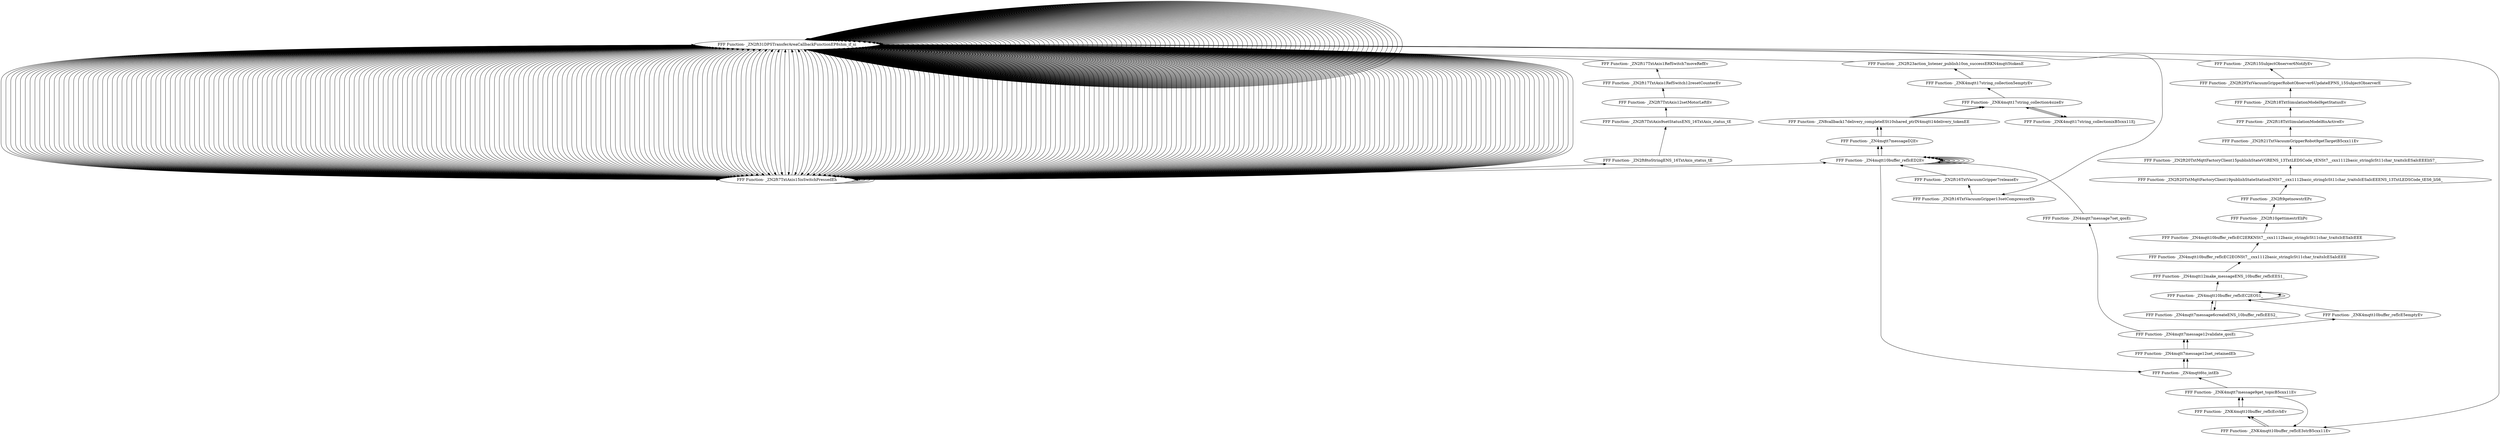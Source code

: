 digraph {
	"FFF Function- _ZN2ft31DPSTransferAreaCallbackFunctionEP8shm_if_si"
	"FFF Function- _ZN2ft7TxtAxis15isSwitchPressedEh"
	"FFF Function- _ZN2ft7TxtAxis15isSwitchPressedEh" -> "FFF Function- _ZN2ft31DPSTransferAreaCallbackFunctionEP8shm_if_si" [dir=back]
	"FFF Function- _ZN2ft31DPSTransferAreaCallbackFunctionEP8shm_if_si"
	"FFF Function- _ZN2ft31DPSTransferAreaCallbackFunctionEP8shm_if_si" -> "FFF Function- _ZN2ft7TxtAxis15isSwitchPressedEh" [dir=back]
	"FFF Function- _ZN2ft7TxtAxis15isSwitchPressedEh"
	"FFF Function- _ZN2ft7TxtAxis15isSwitchPressedEh" -> "FFF Function- _ZN2ft31DPSTransferAreaCallbackFunctionEP8shm_if_si" [dir=back]
	"FFF Function- _ZN2ft31DPSTransferAreaCallbackFunctionEP8shm_if_si"
	"FFF Function- _ZN2ft31DPSTransferAreaCallbackFunctionEP8shm_if_si" -> "FFF Function- _ZN2ft7TxtAxis15isSwitchPressedEh" [dir=back]
	"FFF Function- _ZN2ft7TxtAxis15isSwitchPressedEh"
	"FFF Function- _ZN2ft7TxtAxis15isSwitchPressedEh" -> "FFF Function- _ZN2ft31DPSTransferAreaCallbackFunctionEP8shm_if_si" [dir=back]
	"FFF Function- _ZN2ft31DPSTransferAreaCallbackFunctionEP8shm_if_si"
	"FFF Function- _ZN2ft31DPSTransferAreaCallbackFunctionEP8shm_if_si" -> "FFF Function- _ZN2ft7TxtAxis15isSwitchPressedEh" [dir=back]
	"FFF Function- _ZN2ft7TxtAxis15isSwitchPressedEh"
	"FFF Function- _ZN2ft7TxtAxis15isSwitchPressedEh" -> "FFF Function- _ZN2ft31DPSTransferAreaCallbackFunctionEP8shm_if_si" [dir=back]
	"FFF Function- _ZN2ft31DPSTransferAreaCallbackFunctionEP8shm_if_si"
	"FFF Function- _ZN2ft31DPSTransferAreaCallbackFunctionEP8shm_if_si" -> "FFF Function- _ZN2ft7TxtAxis15isSwitchPressedEh" [dir=back]
	"FFF Function- _ZN2ft7TxtAxis15isSwitchPressedEh"
	"FFF Function- _ZN2ft7TxtAxis15isSwitchPressedEh" -> "FFF Function- _ZN2ft31DPSTransferAreaCallbackFunctionEP8shm_if_si" [dir=back]
	"FFF Function- _ZN2ft31DPSTransferAreaCallbackFunctionEP8shm_if_si"
	"FFF Function- _ZN2ft31DPSTransferAreaCallbackFunctionEP8shm_if_si" -> "FFF Function- _ZN2ft7TxtAxis15isSwitchPressedEh" [dir=back]
	"FFF Function- _ZN2ft7TxtAxis15isSwitchPressedEh"
	"FFF Function- _ZN2ft7TxtAxis15isSwitchPressedEh" -> "FFF Function- _ZN2ft31DPSTransferAreaCallbackFunctionEP8shm_if_si" [dir=back]
	"FFF Function- _ZN2ft31DPSTransferAreaCallbackFunctionEP8shm_if_si"
	"FFF Function- _ZN2ft31DPSTransferAreaCallbackFunctionEP8shm_if_si" -> "FFF Function- _ZN2ft7TxtAxis15isSwitchPressedEh" [dir=back]
	"FFF Function- _ZN2ft7TxtAxis15isSwitchPressedEh"
	"FFF Function- _ZN2ft7TxtAxis15isSwitchPressedEh" -> "FFF Function- _ZN2ft31DPSTransferAreaCallbackFunctionEP8shm_if_si" [dir=back]
	"FFF Function- _ZN2ft31DPSTransferAreaCallbackFunctionEP8shm_if_si"
	"FFF Function- _ZN2ft31DPSTransferAreaCallbackFunctionEP8shm_if_si" -> "FFF Function- _ZN2ft7TxtAxis15isSwitchPressedEh" [dir=back]
	"FFF Function- _ZN2ft7TxtAxis15isSwitchPressedEh"
	"FFF Function- _ZN2ft7TxtAxis15isSwitchPressedEh" -> "FFF Function- _ZN2ft31DPSTransferAreaCallbackFunctionEP8shm_if_si" [dir=back]
	"FFF Function- _ZN2ft31DPSTransferAreaCallbackFunctionEP8shm_if_si"
	"FFF Function- _ZN2ft31DPSTransferAreaCallbackFunctionEP8shm_if_si" -> "FFF Function- _ZN2ft7TxtAxis15isSwitchPressedEh" [dir=back]
	"FFF Function- _ZN2ft7TxtAxis15isSwitchPressedEh"
	"FFF Function- _ZN2ft7TxtAxis15isSwitchPressedEh" -> "FFF Function- _ZN2ft31DPSTransferAreaCallbackFunctionEP8shm_if_si" [dir=back]
	"FFF Function- _ZN2ft31DPSTransferAreaCallbackFunctionEP8shm_if_si"
	"FFF Function- _ZN2ft31DPSTransferAreaCallbackFunctionEP8shm_if_si" -> "FFF Function- _ZN2ft7TxtAxis15isSwitchPressedEh" [dir=back]
	"FFF Function- _ZN2ft7TxtAxis15isSwitchPressedEh"
	"FFF Function- _ZN2ft7TxtAxis15isSwitchPressedEh" -> "FFF Function- _ZN2ft31DPSTransferAreaCallbackFunctionEP8shm_if_si" [dir=back]
	"FFF Function- _ZN2ft31DPSTransferAreaCallbackFunctionEP8shm_if_si"
	"FFF Function- _ZN2ft31DPSTransferAreaCallbackFunctionEP8shm_if_si" -> "FFF Function- _ZN2ft7TxtAxis15isSwitchPressedEh" [dir=back]
	"FFF Function- _ZN2ft7TxtAxis15isSwitchPressedEh"
	"FFF Function- _ZN2ft7TxtAxis15isSwitchPressedEh" -> "FFF Function- _ZN2ft31DPSTransferAreaCallbackFunctionEP8shm_if_si" [dir=back]
	"FFF Function- _ZN2ft31DPSTransferAreaCallbackFunctionEP8shm_if_si"
	"FFF Function- _ZN2ft31DPSTransferAreaCallbackFunctionEP8shm_if_si" -> "FFF Function- _ZN2ft7TxtAxis15isSwitchPressedEh" [dir=back]
	"FFF Function- _ZN2ft7TxtAxis15isSwitchPressedEh"
	"FFF Function- _ZN2ft7TxtAxis15isSwitchPressedEh" -> "FFF Function- _ZN2ft31DPSTransferAreaCallbackFunctionEP8shm_if_si" [dir=back]
	"FFF Function- _ZN2ft31DPSTransferAreaCallbackFunctionEP8shm_if_si"
	"FFF Function- _ZN2ft31DPSTransferAreaCallbackFunctionEP8shm_if_si" -> "FFF Function- _ZN2ft7TxtAxis15isSwitchPressedEh" [dir=back]
	"FFF Function- _ZN2ft7TxtAxis15isSwitchPressedEh"
	"FFF Function- _ZN2ft7TxtAxis15isSwitchPressedEh" -> "FFF Function- _ZN2ft31DPSTransferAreaCallbackFunctionEP8shm_if_si" [dir=back]
	"FFF Function- _ZN2ft31DPSTransferAreaCallbackFunctionEP8shm_if_si"
	"FFF Function- _ZN2ft31DPSTransferAreaCallbackFunctionEP8shm_if_si" -> "FFF Function- _ZN2ft7TxtAxis15isSwitchPressedEh" [dir=back]
	"FFF Function- _ZN2ft7TxtAxis15isSwitchPressedEh"
	"FFF Function- _ZN2ft7TxtAxis15isSwitchPressedEh" -> "FFF Function- _ZN2ft31DPSTransferAreaCallbackFunctionEP8shm_if_si" [dir=back]
	"FFF Function- _ZN2ft31DPSTransferAreaCallbackFunctionEP8shm_if_si"
	"FFF Function- _ZN2ft31DPSTransferAreaCallbackFunctionEP8shm_if_si" -> "FFF Function- _ZN2ft7TxtAxis15isSwitchPressedEh" [dir=back]
	"FFF Function- _ZN2ft7TxtAxis15isSwitchPressedEh"
	"FFF Function- _ZN2ft7TxtAxis15isSwitchPressedEh" -> "FFF Function- _ZN2ft31DPSTransferAreaCallbackFunctionEP8shm_if_si" [dir=back]
	"FFF Function- _ZN2ft31DPSTransferAreaCallbackFunctionEP8shm_if_si"
	"FFF Function- _ZN2ft31DPSTransferAreaCallbackFunctionEP8shm_if_si" -> "FFF Function- _ZN2ft7TxtAxis15isSwitchPressedEh" [dir=back]
	"FFF Function- _ZN2ft7TxtAxis15isSwitchPressedEh"
	"FFF Function- _ZN2ft7TxtAxis15isSwitchPressedEh" -> "FFF Function- _ZN2ft31DPSTransferAreaCallbackFunctionEP8shm_if_si" [dir=back]
	"FFF Function- _ZN2ft31DPSTransferAreaCallbackFunctionEP8shm_if_si"
	"FFF Function- _ZN2ft31DPSTransferAreaCallbackFunctionEP8shm_if_si" -> "FFF Function- _ZN2ft7TxtAxis15isSwitchPressedEh" [dir=back]
	"FFF Function- _ZN2ft7TxtAxis15isSwitchPressedEh"
	"FFF Function- _ZN2ft7TxtAxis15isSwitchPressedEh" -> "FFF Function- _ZN2ft31DPSTransferAreaCallbackFunctionEP8shm_if_si" [dir=back]
	"FFF Function- _ZN2ft31DPSTransferAreaCallbackFunctionEP8shm_if_si"
	"FFF Function- _ZN2ft31DPSTransferAreaCallbackFunctionEP8shm_if_si" -> "FFF Function- _ZN2ft7TxtAxis15isSwitchPressedEh" [dir=back]
	"FFF Function- _ZN2ft7TxtAxis15isSwitchPressedEh"
	"FFF Function- _ZN2ft7TxtAxis15isSwitchPressedEh" -> "FFF Function- _ZN2ft31DPSTransferAreaCallbackFunctionEP8shm_if_si" [dir=back]
	"FFF Function- _ZN2ft31DPSTransferAreaCallbackFunctionEP8shm_if_si"
	"FFF Function- _ZN2ft31DPSTransferAreaCallbackFunctionEP8shm_if_si" -> "FFF Function- _ZN2ft7TxtAxis15isSwitchPressedEh" [dir=back]
	"FFF Function- _ZN2ft7TxtAxis15isSwitchPressedEh"
	"FFF Function- _ZN2ft7TxtAxis15isSwitchPressedEh" -> "FFF Function- _ZN2ft31DPSTransferAreaCallbackFunctionEP8shm_if_si" [dir=back]
	"FFF Function- _ZN2ft31DPSTransferAreaCallbackFunctionEP8shm_if_si"
	"FFF Function- _ZN2ft31DPSTransferAreaCallbackFunctionEP8shm_if_si" -> "FFF Function- _ZN2ft7TxtAxis15isSwitchPressedEh" [dir=back]
	"FFF Function- _ZN2ft7TxtAxis15isSwitchPressedEh"
	"FFF Function- _ZN2ft7TxtAxis15isSwitchPressedEh" -> "FFF Function- _ZN2ft31DPSTransferAreaCallbackFunctionEP8shm_if_si" [dir=back]
	"FFF Function- _ZN2ft31DPSTransferAreaCallbackFunctionEP8shm_if_si"
	"FFF Function- _ZN2ft31DPSTransferAreaCallbackFunctionEP8shm_if_si" -> "FFF Function- _ZN2ft7TxtAxis15isSwitchPressedEh" [dir=back]
	"FFF Function- _ZN2ft7TxtAxis15isSwitchPressedEh"
	"FFF Function- _ZN2ft7TxtAxis15isSwitchPressedEh" -> "FFF Function- _ZN2ft31DPSTransferAreaCallbackFunctionEP8shm_if_si" [dir=back]
	"FFF Function- _ZN2ft31DPSTransferAreaCallbackFunctionEP8shm_if_si"
	"FFF Function- _ZN2ft31DPSTransferAreaCallbackFunctionEP8shm_if_si" -> "FFF Function- _ZN2ft7TxtAxis15isSwitchPressedEh" [dir=back]
	"FFF Function- _ZN2ft7TxtAxis15isSwitchPressedEh"
	"FFF Function- _ZN2ft7TxtAxis15isSwitchPressedEh" -> "FFF Function- _ZN2ft31DPSTransferAreaCallbackFunctionEP8shm_if_si" [dir=back]
	"FFF Function- _ZN2ft31DPSTransferAreaCallbackFunctionEP8shm_if_si"
	"FFF Function- _ZN2ft31DPSTransferAreaCallbackFunctionEP8shm_if_si" -> "FFF Function- _ZN2ft7TxtAxis15isSwitchPressedEh" [dir=back]
	"FFF Function- _ZN2ft7TxtAxis15isSwitchPressedEh"
	"FFF Function- _ZN2ft7TxtAxis15isSwitchPressedEh" -> "FFF Function- _ZN2ft31DPSTransferAreaCallbackFunctionEP8shm_if_si" [dir=back]
	"FFF Function- _ZN2ft31DPSTransferAreaCallbackFunctionEP8shm_if_si"
	"FFF Function- _ZN2ft31DPSTransferAreaCallbackFunctionEP8shm_if_si" -> "FFF Function- _ZN2ft7TxtAxis15isSwitchPressedEh" [dir=back]
	"FFF Function- _ZN2ft7TxtAxis15isSwitchPressedEh"
	"FFF Function- _ZN2ft7TxtAxis15isSwitchPressedEh" -> "FFF Function- _ZN2ft31DPSTransferAreaCallbackFunctionEP8shm_if_si" [dir=back]
	"FFF Function- _ZN2ft31DPSTransferAreaCallbackFunctionEP8shm_if_si"
	"FFF Function- _ZN2ft31DPSTransferAreaCallbackFunctionEP8shm_if_si" -> "FFF Function- _ZN2ft7TxtAxis15isSwitchPressedEh" [dir=back]
	"FFF Function- _ZN2ft31DPSTransferAreaCallbackFunctionEP8shm_if_si"
	"FFF Function- _ZN2ft31DPSTransferAreaCallbackFunctionEP8shm_if_si" -> "FFF Function- _ZN2ft31DPSTransferAreaCallbackFunctionEP8shm_if_si" [dir=back]
	"FFF Function- _ZN2ft7TxtAxis15isSwitchPressedEh"
	"FFF Function- _ZN2ft7TxtAxis15isSwitchPressedEh" -> "FFF Function- _ZN2ft31DPSTransferAreaCallbackFunctionEP8shm_if_si" [dir=back]
	"FFF Function- _ZN2ft7TxtAxis15isSwitchPressedEh"
	"FFF Function- _ZN2ft7TxtAxis15isSwitchPressedEh" -> "FFF Function- _ZN2ft7TxtAxis15isSwitchPressedEh" [dir=back]
	"FFF Function- _ZN2ft31DPSTransferAreaCallbackFunctionEP8shm_if_si"
	"FFF Function- _ZN2ft31DPSTransferAreaCallbackFunctionEP8shm_if_si" -> "FFF Function- _ZN2ft7TxtAxis15isSwitchPressedEh" [dir=back]
	"FFF Function- _ZN2ft31DPSTransferAreaCallbackFunctionEP8shm_if_si"
	"FFF Function- _ZN2ft31DPSTransferAreaCallbackFunctionEP8shm_if_si" -> "FFF Function- _ZN2ft31DPSTransferAreaCallbackFunctionEP8shm_if_si" [dir=back]
	"FFF Function- _ZN2ft7TxtAxis15isSwitchPressedEh"
	"FFF Function- _ZN2ft7TxtAxis15isSwitchPressedEh" -> "FFF Function- _ZN2ft31DPSTransferAreaCallbackFunctionEP8shm_if_si" [dir=back]
	"FFF Function- _ZN2ft31DPSTransferAreaCallbackFunctionEP8shm_if_si"
	"FFF Function- _ZN2ft31DPSTransferAreaCallbackFunctionEP8shm_if_si" -> "FFF Function- _ZN2ft7TxtAxis15isSwitchPressedEh" [dir=back]
	"FFF Function- _ZN2ft7TxtAxis15isSwitchPressedEh"
	"FFF Function- _ZN2ft7TxtAxis15isSwitchPressedEh" -> "FFF Function- _ZN2ft31DPSTransferAreaCallbackFunctionEP8shm_if_si" [dir=back]
	"FFF Function- _ZN4mqtt10buffer_refIcED2Ev"
	"FFF Function- _ZN4mqtt10buffer_refIcED2Ev" -> "FFF Function- _ZN2ft7TxtAxis15isSwitchPressedEh" [dir=back]
	"FFF Function- _ZN4mqtt10buffer_refIcED2Ev"
	"FFF Function- _ZN4mqtt10buffer_refIcED2Ev" -> "FFF Function- _ZN4mqtt10buffer_refIcED2Ev" [dir=back]
	"FFF Function- _ZN4mqtt7messageD2Ev"
	"FFF Function- _ZN4mqtt7messageD2Ev" -> "FFF Function- _ZN4mqtt10buffer_refIcED2Ev" [dir=back]
	"FFF Function- _ZN8callback17delivery_completeESt10shared_ptrIN4mqtt14delivery_tokenEE"
	"FFF Function- _ZN8callback17delivery_completeESt10shared_ptrIN4mqtt14delivery_tokenEE" -> "FFF Function- _ZN4mqtt7messageD2Ev" [dir=back]
	"FFF Function- _ZNK4mqtt17string_collection4sizeEv"
	"FFF Function- _ZNK4mqtt17string_collection4sizeEv" -> "FFF Function- _ZN8callback17delivery_completeESt10shared_ptrIN4mqtt14delivery_tokenEE" [dir=back]
	"FFF Function- _ZNK4mqtt17string_collectionixB5cxx11Ej"
	"FFF Function- _ZNK4mqtt17string_collectionixB5cxx11Ej" -> "FFF Function- _ZNK4mqtt17string_collection4sizeEv" [dir=back]
	"FFF Function- _ZNK4mqtt17string_collection4sizeEv"
	"FFF Function- _ZNK4mqtt17string_collection4sizeEv" -> "FFF Function- _ZNK4mqtt17string_collectionixB5cxx11Ej" [dir=back]
	"FFF Function- _ZNK4mqtt17string_collection5emptyEv"
	"FFF Function- _ZNK4mqtt17string_collection5emptyEv" -> "FFF Function- _ZNK4mqtt17string_collection4sizeEv" [dir=back]
	"FFF Function- _ZN2ft23action_listener_publish10on_successERKN4mqtt5tokenE"
	"FFF Function- _ZN2ft23action_listener_publish10on_successERKN4mqtt5tokenE" -> "FFF Function- _ZNK4mqtt17string_collection5emptyEv" [dir=back]
	"FFF Function- _ZN2ft31DPSTransferAreaCallbackFunctionEP8shm_if_si"
	"FFF Function- _ZN2ft31DPSTransferAreaCallbackFunctionEP8shm_if_si" -> "FFF Function- _ZN2ft23action_listener_publish10on_successERKN4mqtt5tokenE" [dir=back]
	"FFF Function- _ZN2ft7TxtAxis15isSwitchPressedEh"
	"FFF Function- _ZN2ft7TxtAxis15isSwitchPressedEh" -> "FFF Function- _ZN2ft31DPSTransferAreaCallbackFunctionEP8shm_if_si" [dir=back]
	"FFF Function- _ZN2ft31DPSTransferAreaCallbackFunctionEP8shm_if_si"
	"FFF Function- _ZN2ft31DPSTransferAreaCallbackFunctionEP8shm_if_si" -> "FFF Function- _ZN2ft7TxtAxis15isSwitchPressedEh" [dir=back]
	"FFF Function- _ZN2ft7TxtAxis15isSwitchPressedEh"
	"FFF Function- _ZN2ft7TxtAxis15isSwitchPressedEh" -> "FFF Function- _ZN2ft31DPSTransferAreaCallbackFunctionEP8shm_if_si" [dir=back]
	"FFF Function- _ZN2ft31DPSTransferAreaCallbackFunctionEP8shm_if_si"
	"FFF Function- _ZN2ft31DPSTransferAreaCallbackFunctionEP8shm_if_si" -> "FFF Function- _ZN2ft7TxtAxis15isSwitchPressedEh" [dir=back]
	"FFF Function- _ZN2ft7TxtAxis15isSwitchPressedEh"
	"FFF Function- _ZN2ft7TxtAxis15isSwitchPressedEh" -> "FFF Function- _ZN2ft31DPSTransferAreaCallbackFunctionEP8shm_if_si" [dir=back]
	"FFF Function- _ZN2ft31DPSTransferAreaCallbackFunctionEP8shm_if_si"
	"FFF Function- _ZN2ft31DPSTransferAreaCallbackFunctionEP8shm_if_si" -> "FFF Function- _ZN2ft7TxtAxis15isSwitchPressedEh" [dir=back]
	"FFF Function- _ZN2ft7TxtAxis15isSwitchPressedEh"
	"FFF Function- _ZN2ft7TxtAxis15isSwitchPressedEh" -> "FFF Function- _ZN2ft31DPSTransferAreaCallbackFunctionEP8shm_if_si" [dir=back]
	"FFF Function- _ZN2ft31DPSTransferAreaCallbackFunctionEP8shm_if_si"
	"FFF Function- _ZN2ft31DPSTransferAreaCallbackFunctionEP8shm_if_si" -> "FFF Function- _ZN2ft7TxtAxis15isSwitchPressedEh" [dir=back]
	"FFF Function- _ZN2ft7TxtAxis15isSwitchPressedEh"
	"FFF Function- _ZN2ft7TxtAxis15isSwitchPressedEh" -> "FFF Function- _ZN2ft31DPSTransferAreaCallbackFunctionEP8shm_if_si" [dir=back]
	"FFF Function- _ZN2ft31DPSTransferAreaCallbackFunctionEP8shm_if_si"
	"FFF Function- _ZN2ft31DPSTransferAreaCallbackFunctionEP8shm_if_si" -> "FFF Function- _ZN2ft7TxtAxis15isSwitchPressedEh" [dir=back]
	"FFF Function- _ZN2ft7TxtAxis15isSwitchPressedEh"
	"FFF Function- _ZN2ft7TxtAxis15isSwitchPressedEh" -> "FFF Function- _ZN2ft31DPSTransferAreaCallbackFunctionEP8shm_if_si" [dir=back]
	"FFF Function- _ZN2ft31DPSTransferAreaCallbackFunctionEP8shm_if_si"
	"FFF Function- _ZN2ft31DPSTransferAreaCallbackFunctionEP8shm_if_si" -> "FFF Function- _ZN2ft7TxtAxis15isSwitchPressedEh" [dir=back]
	"FFF Function- _ZN2ft7TxtAxis15isSwitchPressedEh"
	"FFF Function- _ZN2ft7TxtAxis15isSwitchPressedEh" -> "FFF Function- _ZN2ft31DPSTransferAreaCallbackFunctionEP8shm_if_si" [dir=back]
	"FFF Function- _ZN2ft31DPSTransferAreaCallbackFunctionEP8shm_if_si"
	"FFF Function- _ZN2ft31DPSTransferAreaCallbackFunctionEP8shm_if_si" -> "FFF Function- _ZN2ft7TxtAxis15isSwitchPressedEh" [dir=back]
	"FFF Function- _ZN2ft7TxtAxis15isSwitchPressedEh"
	"FFF Function- _ZN2ft7TxtAxis15isSwitchPressedEh" -> "FFF Function- _ZN2ft31DPSTransferAreaCallbackFunctionEP8shm_if_si" [dir=back]
	"FFF Function- _ZN2ft31DPSTransferAreaCallbackFunctionEP8shm_if_si"
	"FFF Function- _ZN2ft31DPSTransferAreaCallbackFunctionEP8shm_if_si" -> "FFF Function- _ZN2ft7TxtAxis15isSwitchPressedEh" [dir=back]
	"FFF Function- _ZN2ft7TxtAxis15isSwitchPressedEh"
	"FFF Function- _ZN2ft7TxtAxis15isSwitchPressedEh" -> "FFF Function- _ZN2ft31DPSTransferAreaCallbackFunctionEP8shm_if_si" [dir=back]
	"FFF Function- _ZN2ft31DPSTransferAreaCallbackFunctionEP8shm_if_si"
	"FFF Function- _ZN2ft31DPSTransferAreaCallbackFunctionEP8shm_if_si" -> "FFF Function- _ZN2ft7TxtAxis15isSwitchPressedEh" [dir=back]
	"FFF Function- _ZN2ft7TxtAxis15isSwitchPressedEh"
	"FFF Function- _ZN2ft7TxtAxis15isSwitchPressedEh" -> "FFF Function- _ZN2ft31DPSTransferAreaCallbackFunctionEP8shm_if_si" [dir=back]
	"FFF Function- _ZN2ft31DPSTransferAreaCallbackFunctionEP8shm_if_si"
	"FFF Function- _ZN2ft31DPSTransferAreaCallbackFunctionEP8shm_if_si" -> "FFF Function- _ZN2ft7TxtAxis15isSwitchPressedEh" [dir=back]
	"FFF Function- _ZN2ft7TxtAxis15isSwitchPressedEh"
	"FFF Function- _ZN2ft7TxtAxis15isSwitchPressedEh" -> "FFF Function- _ZN2ft31DPSTransferAreaCallbackFunctionEP8shm_if_si" [dir=back]
	"FFF Function- _ZN2ft31DPSTransferAreaCallbackFunctionEP8shm_if_si"
	"FFF Function- _ZN2ft31DPSTransferAreaCallbackFunctionEP8shm_if_si" -> "FFF Function- _ZN2ft7TxtAxis15isSwitchPressedEh" [dir=back]
	"FFF Function- _ZN2ft7TxtAxis15isSwitchPressedEh"
	"FFF Function- _ZN2ft7TxtAxis15isSwitchPressedEh" -> "FFF Function- _ZN2ft31DPSTransferAreaCallbackFunctionEP8shm_if_si" [dir=back]
	"FFF Function- _ZN2ft31DPSTransferAreaCallbackFunctionEP8shm_if_si"
	"FFF Function- _ZN2ft31DPSTransferAreaCallbackFunctionEP8shm_if_si" -> "FFF Function- _ZN2ft7TxtAxis15isSwitchPressedEh" [dir=back]
	"FFF Function- _ZN2ft7TxtAxis15isSwitchPressedEh"
	"FFF Function- _ZN2ft7TxtAxis15isSwitchPressedEh" -> "FFF Function- _ZN2ft31DPSTransferAreaCallbackFunctionEP8shm_if_si" [dir=back]
	"FFF Function- _ZN2ft31DPSTransferAreaCallbackFunctionEP8shm_if_si"
	"FFF Function- _ZN2ft31DPSTransferAreaCallbackFunctionEP8shm_if_si" -> "FFF Function- _ZN2ft7TxtAxis15isSwitchPressedEh" [dir=back]
	"FFF Function- _ZN2ft7TxtAxis15isSwitchPressedEh"
	"FFF Function- _ZN2ft7TxtAxis15isSwitchPressedEh" -> "FFF Function- _ZN2ft31DPSTransferAreaCallbackFunctionEP8shm_if_si" [dir=back]
	"FFF Function- _ZN2ft31DPSTransferAreaCallbackFunctionEP8shm_if_si"
	"FFF Function- _ZN2ft31DPSTransferAreaCallbackFunctionEP8shm_if_si" -> "FFF Function- _ZN2ft7TxtAxis15isSwitchPressedEh" [dir=back]
	"FFF Function- _ZN2ft7TxtAxis15isSwitchPressedEh"
	"FFF Function- _ZN2ft7TxtAxis15isSwitchPressedEh" -> "FFF Function- _ZN2ft31DPSTransferAreaCallbackFunctionEP8shm_if_si" [dir=back]
	"FFF Function- _ZN2ft31DPSTransferAreaCallbackFunctionEP8shm_if_si"
	"FFF Function- _ZN2ft31DPSTransferAreaCallbackFunctionEP8shm_if_si" -> "FFF Function- _ZN2ft7TxtAxis15isSwitchPressedEh" [dir=back]
	"FFF Function- _ZN2ft7TxtAxis15isSwitchPressedEh"
	"FFF Function- _ZN2ft7TxtAxis15isSwitchPressedEh" -> "FFF Function- _ZN2ft31DPSTransferAreaCallbackFunctionEP8shm_if_si" [dir=back]
	"FFF Function- _ZN2ft31DPSTransferAreaCallbackFunctionEP8shm_if_si"
	"FFF Function- _ZN2ft31DPSTransferAreaCallbackFunctionEP8shm_if_si" -> "FFF Function- _ZN2ft7TxtAxis15isSwitchPressedEh" [dir=back]
	"FFF Function- _ZN2ft7TxtAxis15isSwitchPressedEh"
	"FFF Function- _ZN2ft7TxtAxis15isSwitchPressedEh" -> "FFF Function- _ZN2ft31DPSTransferAreaCallbackFunctionEP8shm_if_si" [dir=back]
	"FFF Function- _ZN2ft31DPSTransferAreaCallbackFunctionEP8shm_if_si"
	"FFF Function- _ZN2ft31DPSTransferAreaCallbackFunctionEP8shm_if_si" -> "FFF Function- _ZN2ft7TxtAxis15isSwitchPressedEh" [dir=back]
	"FFF Function- _ZN2ft7TxtAxis15isSwitchPressedEh"
	"FFF Function- _ZN2ft7TxtAxis15isSwitchPressedEh" -> "FFF Function- _ZN2ft31DPSTransferAreaCallbackFunctionEP8shm_if_si" [dir=back]
	"FFF Function- _ZN2ft31DPSTransferAreaCallbackFunctionEP8shm_if_si"
	"FFF Function- _ZN2ft31DPSTransferAreaCallbackFunctionEP8shm_if_si" -> "FFF Function- _ZN2ft7TxtAxis15isSwitchPressedEh" [dir=back]
	"FFF Function- _ZN2ft7TxtAxis15isSwitchPressedEh"
	"FFF Function- _ZN2ft7TxtAxis15isSwitchPressedEh" -> "FFF Function- _ZN2ft31DPSTransferAreaCallbackFunctionEP8shm_if_si" [dir=back]
	"FFF Function- _ZN2ft31DPSTransferAreaCallbackFunctionEP8shm_if_si"
	"FFF Function- _ZN2ft31DPSTransferAreaCallbackFunctionEP8shm_if_si" -> "FFF Function- _ZN2ft7TxtAxis15isSwitchPressedEh" [dir=back]
	"FFF Function- _ZN2ft7TxtAxis15isSwitchPressedEh"
	"FFF Function- _ZN2ft7TxtAxis15isSwitchPressedEh" -> "FFF Function- _ZN2ft31DPSTransferAreaCallbackFunctionEP8shm_if_si" [dir=back]
	"FFF Function- _ZN2ft31DPSTransferAreaCallbackFunctionEP8shm_if_si"
	"FFF Function- _ZN2ft31DPSTransferAreaCallbackFunctionEP8shm_if_si" -> "FFF Function- _ZN2ft7TxtAxis15isSwitchPressedEh" [dir=back]
	"FFF Function- _ZN2ft7TxtAxis15isSwitchPressedEh"
	"FFF Function- _ZN2ft7TxtAxis15isSwitchPressedEh" -> "FFF Function- _ZN2ft31DPSTransferAreaCallbackFunctionEP8shm_if_si" [dir=back]
	"FFF Function- _ZN2ft31DPSTransferAreaCallbackFunctionEP8shm_if_si"
	"FFF Function- _ZN2ft31DPSTransferAreaCallbackFunctionEP8shm_if_si" -> "FFF Function- _ZN2ft7TxtAxis15isSwitchPressedEh" [dir=back]
	"FFF Function- _ZN2ft7TxtAxis15isSwitchPressedEh"
	"FFF Function- _ZN2ft7TxtAxis15isSwitchPressedEh" -> "FFF Function- _ZN2ft31DPSTransferAreaCallbackFunctionEP8shm_if_si" [dir=back]
	"FFF Function- _ZN2ft31DPSTransferAreaCallbackFunctionEP8shm_if_si"
	"FFF Function- _ZN2ft31DPSTransferAreaCallbackFunctionEP8shm_if_si" -> "FFF Function- _ZN2ft7TxtAxis15isSwitchPressedEh" [dir=back]
	"FFF Function- _ZN2ft7TxtAxis15isSwitchPressedEh"
	"FFF Function- _ZN2ft7TxtAxis15isSwitchPressedEh" -> "FFF Function- _ZN2ft31DPSTransferAreaCallbackFunctionEP8shm_if_si" [dir=back]
	"FFF Function- _ZN2ft31DPSTransferAreaCallbackFunctionEP8shm_if_si"
	"FFF Function- _ZN2ft31DPSTransferAreaCallbackFunctionEP8shm_if_si" -> "FFF Function- _ZN2ft7TxtAxis15isSwitchPressedEh" [dir=back]
	"FFF Function- _ZN2ft7TxtAxis15isSwitchPressedEh"
	"FFF Function- _ZN2ft7TxtAxis15isSwitchPressedEh" -> "FFF Function- _ZN2ft31DPSTransferAreaCallbackFunctionEP8shm_if_si" [dir=back]
	"FFF Function- _ZN2ft31DPSTransferAreaCallbackFunctionEP8shm_if_si"
	"FFF Function- _ZN2ft31DPSTransferAreaCallbackFunctionEP8shm_if_si" -> "FFF Function- _ZN2ft7TxtAxis15isSwitchPressedEh" [dir=back]
	"FFF Function- _ZN2ft7TxtAxis15isSwitchPressedEh"
	"FFF Function- _ZN2ft7TxtAxis15isSwitchPressedEh" -> "FFF Function- _ZN2ft31DPSTransferAreaCallbackFunctionEP8shm_if_si" [dir=back]
	"FFF Function- _ZN2ft31DPSTransferAreaCallbackFunctionEP8shm_if_si"
	"FFF Function- _ZN2ft31DPSTransferAreaCallbackFunctionEP8shm_if_si" -> "FFF Function- _ZN2ft7TxtAxis15isSwitchPressedEh" [dir=back]
	"FFF Function- _ZN2ft7TxtAxis15isSwitchPressedEh"
	"FFF Function- _ZN2ft7TxtAxis15isSwitchPressedEh" -> "FFF Function- _ZN2ft31DPSTransferAreaCallbackFunctionEP8shm_if_si" [dir=back]
	"FFF Function- _ZN2ft31DPSTransferAreaCallbackFunctionEP8shm_if_si"
	"FFF Function- _ZN2ft31DPSTransferAreaCallbackFunctionEP8shm_if_si" -> "FFF Function- _ZN2ft7TxtAxis15isSwitchPressedEh" [dir=back]
	"FFF Function- _ZN2ft7TxtAxis15isSwitchPressedEh"
	"FFF Function- _ZN2ft7TxtAxis15isSwitchPressedEh" -> "FFF Function- _ZN2ft31DPSTransferAreaCallbackFunctionEP8shm_if_si" [dir=back]
	"FFF Function- _ZN2ft31DPSTransferAreaCallbackFunctionEP8shm_if_si"
	"FFF Function- _ZN2ft31DPSTransferAreaCallbackFunctionEP8shm_if_si" -> "FFF Function- _ZN2ft7TxtAxis15isSwitchPressedEh" [dir=back]
	"FFF Function- _ZN2ft7TxtAxis15isSwitchPressedEh"
	"FFF Function- _ZN2ft7TxtAxis15isSwitchPressedEh" -> "FFF Function- _ZN2ft31DPSTransferAreaCallbackFunctionEP8shm_if_si" [dir=back]
	"FFF Function- _ZN2ft31DPSTransferAreaCallbackFunctionEP8shm_if_si"
	"FFF Function- _ZN2ft31DPSTransferAreaCallbackFunctionEP8shm_if_si" -> "FFF Function- _ZN2ft7TxtAxis15isSwitchPressedEh" [dir=back]
	"FFF Function- _ZN2ft7TxtAxis15isSwitchPressedEh"
	"FFF Function- _ZN2ft7TxtAxis15isSwitchPressedEh" -> "FFF Function- _ZN2ft31DPSTransferAreaCallbackFunctionEP8shm_if_si" [dir=back]
	"FFF Function- _ZN2ft31DPSTransferAreaCallbackFunctionEP8shm_if_si"
	"FFF Function- _ZN2ft31DPSTransferAreaCallbackFunctionEP8shm_if_si" -> "FFF Function- _ZN2ft7TxtAxis15isSwitchPressedEh" [dir=back]
	"FFF Function- _ZN2ft7TxtAxis15isSwitchPressedEh"
	"FFF Function- _ZN2ft7TxtAxis15isSwitchPressedEh" -> "FFF Function- _ZN2ft31DPSTransferAreaCallbackFunctionEP8shm_if_si" [dir=back]
	"FFF Function- _ZN2ft31DPSTransferAreaCallbackFunctionEP8shm_if_si"
	"FFF Function- _ZN2ft31DPSTransferAreaCallbackFunctionEP8shm_if_si" -> "FFF Function- _ZN2ft7TxtAxis15isSwitchPressedEh" [dir=back]
	"FFF Function- _ZN2ft7TxtAxis15isSwitchPressedEh"
	"FFF Function- _ZN2ft7TxtAxis15isSwitchPressedEh" -> "FFF Function- _ZN2ft31DPSTransferAreaCallbackFunctionEP8shm_if_si" [dir=back]
	"FFF Function- _ZN2ft31DPSTransferAreaCallbackFunctionEP8shm_if_si"
	"FFF Function- _ZN2ft31DPSTransferAreaCallbackFunctionEP8shm_if_si" -> "FFF Function- _ZN2ft7TxtAxis15isSwitchPressedEh" [dir=back]
	"FFF Function- _ZN2ft7TxtAxis15isSwitchPressedEh"
	"FFF Function- _ZN2ft7TxtAxis15isSwitchPressedEh" -> "FFF Function- _ZN2ft31DPSTransferAreaCallbackFunctionEP8shm_if_si" [dir=back]
	"FFF Function- _ZN2ft31DPSTransferAreaCallbackFunctionEP8shm_if_si"
	"FFF Function- _ZN2ft31DPSTransferAreaCallbackFunctionEP8shm_if_si" -> "FFF Function- _ZN2ft7TxtAxis15isSwitchPressedEh" [dir=back]
	"FFF Function- _ZN2ft7TxtAxis15isSwitchPressedEh"
	"FFF Function- _ZN2ft7TxtAxis15isSwitchPressedEh" -> "FFF Function- _ZN2ft31DPSTransferAreaCallbackFunctionEP8shm_if_si" [dir=back]
	"FFF Function- _ZN2ft31DPSTransferAreaCallbackFunctionEP8shm_if_si"
	"FFF Function- _ZN2ft31DPSTransferAreaCallbackFunctionEP8shm_if_si" -> "FFF Function- _ZN2ft7TxtAxis15isSwitchPressedEh" [dir=back]
	"FFF Function- _ZN2ft7TxtAxis15isSwitchPressedEh"
	"FFF Function- _ZN2ft7TxtAxis15isSwitchPressedEh" -> "FFF Function- _ZN2ft31DPSTransferAreaCallbackFunctionEP8shm_if_si" [dir=back]
	"FFF Function- _ZN2ft31DPSTransferAreaCallbackFunctionEP8shm_if_si"
	"FFF Function- _ZN2ft31DPSTransferAreaCallbackFunctionEP8shm_if_si" -> "FFF Function- _ZN2ft7TxtAxis15isSwitchPressedEh" [dir=back]
	"FFF Function- _ZN2ft7TxtAxis15isSwitchPressedEh"
	"FFF Function- _ZN2ft7TxtAxis15isSwitchPressedEh" -> "FFF Function- _ZN2ft31DPSTransferAreaCallbackFunctionEP8shm_if_si" [dir=back]
	"FFF Function- _ZN2ft31DPSTransferAreaCallbackFunctionEP8shm_if_si"
	"FFF Function- _ZN2ft31DPSTransferAreaCallbackFunctionEP8shm_if_si" -> "FFF Function- _ZN2ft7TxtAxis15isSwitchPressedEh" [dir=back]
	"FFF Function- _ZN2ft31DPSTransferAreaCallbackFunctionEP8shm_if_si"
	"FFF Function- _ZN2ft31DPSTransferAreaCallbackFunctionEP8shm_if_si" -> "FFF Function- _ZN2ft31DPSTransferAreaCallbackFunctionEP8shm_if_si" [dir=back]
	"FFF Function- _ZN2ft7TxtAxis15isSwitchPressedEh"
	"FFF Function- _ZN2ft7TxtAxis15isSwitchPressedEh" -> "FFF Function- _ZN2ft31DPSTransferAreaCallbackFunctionEP8shm_if_si" [dir=back]
	"FFF Function- _ZN2ft7TxtAxis15isSwitchPressedEh"
	"FFF Function- _ZN2ft7TxtAxis15isSwitchPressedEh" -> "FFF Function- _ZN2ft7TxtAxis15isSwitchPressedEh" [dir=back]
	"FFF Function- _ZN2ft31DPSTransferAreaCallbackFunctionEP8shm_if_si"
	"FFF Function- _ZN2ft31DPSTransferAreaCallbackFunctionEP8shm_if_si" -> "FFF Function- _ZN2ft7TxtAxis15isSwitchPressedEh" [dir=back]
	"FFF Function- _ZN2ft31DPSTransferAreaCallbackFunctionEP8shm_if_si"
	"FFF Function- _ZN2ft31DPSTransferAreaCallbackFunctionEP8shm_if_si" -> "FFF Function- _ZN2ft31DPSTransferAreaCallbackFunctionEP8shm_if_si" [dir=back]
	"FFF Function- _ZN2ft7TxtAxis15isSwitchPressedEh"
	"FFF Function- _ZN2ft7TxtAxis15isSwitchPressedEh" -> "FFF Function- _ZN2ft31DPSTransferAreaCallbackFunctionEP8shm_if_si" [dir=back]
	"FFF Function- _ZN2ft31DPSTransferAreaCallbackFunctionEP8shm_if_si"
	"FFF Function- _ZN2ft31DPSTransferAreaCallbackFunctionEP8shm_if_si" -> "FFF Function- _ZN2ft7TxtAxis15isSwitchPressedEh" [dir=back]
	"FFF Function- _ZN2ft7TxtAxis15isSwitchPressedEh"
	"FFF Function- _ZN2ft7TxtAxis15isSwitchPressedEh" -> "FFF Function- _ZN2ft31DPSTransferAreaCallbackFunctionEP8shm_if_si" [dir=back]
	"FFF Function- _ZN2ft31DPSTransferAreaCallbackFunctionEP8shm_if_si"
	"FFF Function- _ZN2ft31DPSTransferAreaCallbackFunctionEP8shm_if_si" -> "FFF Function- _ZN2ft7TxtAxis15isSwitchPressedEh" [dir=back]
	"FFF Function- _ZN2ft7TxtAxis15isSwitchPressedEh"
	"FFF Function- _ZN2ft7TxtAxis15isSwitchPressedEh" -> "FFF Function- _ZN2ft31DPSTransferAreaCallbackFunctionEP8shm_if_si" [dir=back]
	"FFF Function- _ZN2ft31DPSTransferAreaCallbackFunctionEP8shm_if_si"
	"FFF Function- _ZN2ft31DPSTransferAreaCallbackFunctionEP8shm_if_si" -> "FFF Function- _ZN2ft7TxtAxis15isSwitchPressedEh" [dir=back]
	"FFF Function- _ZN2ft7TxtAxis15isSwitchPressedEh"
	"FFF Function- _ZN2ft7TxtAxis15isSwitchPressedEh" -> "FFF Function- _ZN2ft31DPSTransferAreaCallbackFunctionEP8shm_if_si" [dir=back]
	"FFF Function- _ZN2ft31DPSTransferAreaCallbackFunctionEP8shm_if_si"
	"FFF Function- _ZN2ft31DPSTransferAreaCallbackFunctionEP8shm_if_si" -> "FFF Function- _ZN2ft7TxtAxis15isSwitchPressedEh" [dir=back]
	"FFF Function- _ZN2ft7TxtAxis15isSwitchPressedEh"
	"FFF Function- _ZN2ft7TxtAxis15isSwitchPressedEh" -> "FFF Function- _ZN2ft31DPSTransferAreaCallbackFunctionEP8shm_if_si" [dir=back]
	"FFF Function- _ZN2ft31DPSTransferAreaCallbackFunctionEP8shm_if_si"
	"FFF Function- _ZN2ft31DPSTransferAreaCallbackFunctionEP8shm_if_si" -> "FFF Function- _ZN2ft7TxtAxis15isSwitchPressedEh" [dir=back]
	"FFF Function- _ZN2ft7TxtAxis15isSwitchPressedEh"
	"FFF Function- _ZN2ft7TxtAxis15isSwitchPressedEh" -> "FFF Function- _ZN2ft31DPSTransferAreaCallbackFunctionEP8shm_if_si" [dir=back]
	"FFF Function- _ZN2ft31DPSTransferAreaCallbackFunctionEP8shm_if_si"
	"FFF Function- _ZN2ft31DPSTransferAreaCallbackFunctionEP8shm_if_si" -> "FFF Function- _ZN2ft7TxtAxis15isSwitchPressedEh" [dir=back]
	"FFF Function- _ZN2ft7TxtAxis15isSwitchPressedEh"
	"FFF Function- _ZN2ft7TxtAxis15isSwitchPressedEh" -> "FFF Function- _ZN2ft31DPSTransferAreaCallbackFunctionEP8shm_if_si" [dir=back]
	"FFF Function- _ZN2ft31DPSTransferAreaCallbackFunctionEP8shm_if_si"
	"FFF Function- _ZN2ft31DPSTransferAreaCallbackFunctionEP8shm_if_si" -> "FFF Function- _ZN2ft7TxtAxis15isSwitchPressedEh" [dir=back]
	"FFF Function- _ZN2ft7TxtAxis15isSwitchPressedEh"
	"FFF Function- _ZN2ft7TxtAxis15isSwitchPressedEh" -> "FFF Function- _ZN2ft31DPSTransferAreaCallbackFunctionEP8shm_if_si" [dir=back]
	"FFF Function- _ZN2ft31DPSTransferAreaCallbackFunctionEP8shm_if_si"
	"FFF Function- _ZN2ft31DPSTransferAreaCallbackFunctionEP8shm_if_si" -> "FFF Function- _ZN2ft7TxtAxis15isSwitchPressedEh" [dir=back]
	"FFF Function- _ZN2ft7TxtAxis15isSwitchPressedEh"
	"FFF Function- _ZN2ft7TxtAxis15isSwitchPressedEh" -> "FFF Function- _ZN2ft31DPSTransferAreaCallbackFunctionEP8shm_if_si" [dir=back]
	"FFF Function- _ZN2ft31DPSTransferAreaCallbackFunctionEP8shm_if_si"
	"FFF Function- _ZN2ft31DPSTransferAreaCallbackFunctionEP8shm_if_si" -> "FFF Function- _ZN2ft7TxtAxis15isSwitchPressedEh" [dir=back]
	"FFF Function- _ZN2ft7TxtAxis15isSwitchPressedEh"
	"FFF Function- _ZN2ft7TxtAxis15isSwitchPressedEh" -> "FFF Function- _ZN2ft31DPSTransferAreaCallbackFunctionEP8shm_if_si" [dir=back]
	"FFF Function- _ZN2ft31DPSTransferAreaCallbackFunctionEP8shm_if_si"
	"FFF Function- _ZN2ft31DPSTransferAreaCallbackFunctionEP8shm_if_si" -> "FFF Function- _ZN2ft7TxtAxis15isSwitchPressedEh" [dir=back]
	"FFF Function- _ZN2ft7TxtAxis15isSwitchPressedEh"
	"FFF Function- _ZN2ft7TxtAxis15isSwitchPressedEh" -> "FFF Function- _ZN2ft31DPSTransferAreaCallbackFunctionEP8shm_if_si" [dir=back]
	"FFF Function- _ZN2ft31DPSTransferAreaCallbackFunctionEP8shm_if_si"
	"FFF Function- _ZN2ft31DPSTransferAreaCallbackFunctionEP8shm_if_si" -> "FFF Function- _ZN2ft7TxtAxis15isSwitchPressedEh" [dir=back]
	"FFF Function- _ZN2ft7TxtAxis15isSwitchPressedEh"
	"FFF Function- _ZN2ft7TxtAxis15isSwitchPressedEh" -> "FFF Function- _ZN2ft31DPSTransferAreaCallbackFunctionEP8shm_if_si" [dir=back]
	"FFF Function- _ZN2ft31DPSTransferAreaCallbackFunctionEP8shm_if_si"
	"FFF Function- _ZN2ft31DPSTransferAreaCallbackFunctionEP8shm_if_si" -> "FFF Function- _ZN2ft7TxtAxis15isSwitchPressedEh" [dir=back]
	"FFF Function- _ZN2ft7TxtAxis15isSwitchPressedEh"
	"FFF Function- _ZN2ft7TxtAxis15isSwitchPressedEh" -> "FFF Function- _ZN2ft31DPSTransferAreaCallbackFunctionEP8shm_if_si" [dir=back]
	"FFF Function- _ZN2ft31DPSTransferAreaCallbackFunctionEP8shm_if_si"
	"FFF Function- _ZN2ft31DPSTransferAreaCallbackFunctionEP8shm_if_si" -> "FFF Function- _ZN2ft7TxtAxis15isSwitchPressedEh" [dir=back]
	"FFF Function- _ZN2ft7TxtAxis15isSwitchPressedEh"
	"FFF Function- _ZN2ft7TxtAxis15isSwitchPressedEh" -> "FFF Function- _ZN2ft31DPSTransferAreaCallbackFunctionEP8shm_if_si" [dir=back]
	"FFF Function- _ZN2ft31DPSTransferAreaCallbackFunctionEP8shm_if_si"
	"FFF Function- _ZN2ft31DPSTransferAreaCallbackFunctionEP8shm_if_si" -> "FFF Function- _ZN2ft7TxtAxis15isSwitchPressedEh" [dir=back]
	"FFF Function- _ZN2ft7TxtAxis15isSwitchPressedEh"
	"FFF Function- _ZN2ft7TxtAxis15isSwitchPressedEh" -> "FFF Function- _ZN2ft31DPSTransferAreaCallbackFunctionEP8shm_if_si" [dir=back]
	"FFF Function- _ZN2ft31DPSTransferAreaCallbackFunctionEP8shm_if_si"
	"FFF Function- _ZN2ft31DPSTransferAreaCallbackFunctionEP8shm_if_si" -> "FFF Function- _ZN2ft7TxtAxis15isSwitchPressedEh" [dir=back]
	"FFF Function- _ZN2ft7TxtAxis15isSwitchPressedEh"
	"FFF Function- _ZN2ft7TxtAxis15isSwitchPressedEh" -> "FFF Function- _ZN2ft31DPSTransferAreaCallbackFunctionEP8shm_if_si" [dir=back]
	"FFF Function- _ZN2ft31DPSTransferAreaCallbackFunctionEP8shm_if_si"
	"FFF Function- _ZN2ft31DPSTransferAreaCallbackFunctionEP8shm_if_si" -> "FFF Function- _ZN2ft7TxtAxis15isSwitchPressedEh" [dir=back]
	"FFF Function- _ZN2ft7TxtAxis15isSwitchPressedEh"
	"FFF Function- _ZN2ft7TxtAxis15isSwitchPressedEh" -> "FFF Function- _ZN2ft31DPSTransferAreaCallbackFunctionEP8shm_if_si" [dir=back]
	"FFF Function- _ZN2ft31DPSTransferAreaCallbackFunctionEP8shm_if_si"
	"FFF Function- _ZN2ft31DPSTransferAreaCallbackFunctionEP8shm_if_si" -> "FFF Function- _ZN2ft7TxtAxis15isSwitchPressedEh" [dir=back]
	"FFF Function- _ZN2ft7TxtAxis15isSwitchPressedEh"
	"FFF Function- _ZN2ft7TxtAxis15isSwitchPressedEh" -> "FFF Function- _ZN2ft31DPSTransferAreaCallbackFunctionEP8shm_if_si" [dir=back]
	"FFF Function- _ZN2ft31DPSTransferAreaCallbackFunctionEP8shm_if_si"
	"FFF Function- _ZN2ft31DPSTransferAreaCallbackFunctionEP8shm_if_si" -> "FFF Function- _ZN2ft7TxtAxis15isSwitchPressedEh" [dir=back]
	"FFF Function- _ZN2ft7TxtAxis15isSwitchPressedEh"
	"FFF Function- _ZN2ft7TxtAxis15isSwitchPressedEh" -> "FFF Function- _ZN2ft31DPSTransferAreaCallbackFunctionEP8shm_if_si" [dir=back]
	"FFF Function- _ZN2ft31DPSTransferAreaCallbackFunctionEP8shm_if_si"
	"FFF Function- _ZN2ft31DPSTransferAreaCallbackFunctionEP8shm_if_si" -> "FFF Function- _ZN2ft7TxtAxis15isSwitchPressedEh" [dir=back]
	"FFF Function- _ZN2ft7TxtAxis15isSwitchPressedEh"
	"FFF Function- _ZN2ft7TxtAxis15isSwitchPressedEh" -> "FFF Function- _ZN2ft31DPSTransferAreaCallbackFunctionEP8shm_if_si" [dir=back]
	"FFF Function- _ZN2ft31DPSTransferAreaCallbackFunctionEP8shm_if_si"
	"FFF Function- _ZN2ft31DPSTransferAreaCallbackFunctionEP8shm_if_si" -> "FFF Function- _ZN2ft7TxtAxis15isSwitchPressedEh" [dir=back]
	"FFF Function- _ZN2ft7TxtAxis15isSwitchPressedEh"
	"FFF Function- _ZN2ft7TxtAxis15isSwitchPressedEh" -> "FFF Function- _ZN2ft31DPSTransferAreaCallbackFunctionEP8shm_if_si" [dir=back]
	"FFF Function- _ZN2ft31DPSTransferAreaCallbackFunctionEP8shm_if_si"
	"FFF Function- _ZN2ft31DPSTransferAreaCallbackFunctionEP8shm_if_si" -> "FFF Function- _ZN2ft7TxtAxis15isSwitchPressedEh" [dir=back]
	"FFF Function- _ZN2ft7TxtAxis15isSwitchPressedEh"
	"FFF Function- _ZN2ft7TxtAxis15isSwitchPressedEh" -> "FFF Function- _ZN2ft31DPSTransferAreaCallbackFunctionEP8shm_if_si" [dir=back]
	"FFF Function- _ZN2ft31DPSTransferAreaCallbackFunctionEP8shm_if_si"
	"FFF Function- _ZN2ft31DPSTransferAreaCallbackFunctionEP8shm_if_si" -> "FFF Function- _ZN2ft7TxtAxis15isSwitchPressedEh" [dir=back]
	"FFF Function- _ZN2ft7TxtAxis15isSwitchPressedEh"
	"FFF Function- _ZN2ft7TxtAxis15isSwitchPressedEh" -> "FFF Function- _ZN2ft31DPSTransferAreaCallbackFunctionEP8shm_if_si" [dir=back]
	"FFF Function- _ZN2ft31DPSTransferAreaCallbackFunctionEP8shm_if_si"
	"FFF Function- _ZN2ft31DPSTransferAreaCallbackFunctionEP8shm_if_si" -> "FFF Function- _ZN2ft7TxtAxis15isSwitchPressedEh" [dir=back]
	"FFF Function- _ZN2ft7TxtAxis15isSwitchPressedEh"
	"FFF Function- _ZN2ft7TxtAxis15isSwitchPressedEh" -> "FFF Function- _ZN2ft31DPSTransferAreaCallbackFunctionEP8shm_if_si" [dir=back]
	"FFF Function- _ZN2ft31DPSTransferAreaCallbackFunctionEP8shm_if_si"
	"FFF Function- _ZN2ft31DPSTransferAreaCallbackFunctionEP8shm_if_si" -> "FFF Function- _ZN2ft7TxtAxis15isSwitchPressedEh" [dir=back]
	"FFF Function- _ZN2ft7TxtAxis15isSwitchPressedEh"
	"FFF Function- _ZN2ft7TxtAxis15isSwitchPressedEh" -> "FFF Function- _ZN2ft31DPSTransferAreaCallbackFunctionEP8shm_if_si" [dir=back]
	"FFF Function- _ZN2ft31DPSTransferAreaCallbackFunctionEP8shm_if_si"
	"FFF Function- _ZN2ft31DPSTransferAreaCallbackFunctionEP8shm_if_si" -> "FFF Function- _ZN2ft7TxtAxis15isSwitchPressedEh" [dir=back]
	"FFF Function- _ZN2ft7TxtAxis15isSwitchPressedEh"
	"FFF Function- _ZN2ft7TxtAxis15isSwitchPressedEh" -> "FFF Function- _ZN2ft31DPSTransferAreaCallbackFunctionEP8shm_if_si" [dir=back]
	"FFF Function- _ZN2ft31DPSTransferAreaCallbackFunctionEP8shm_if_si"
	"FFF Function- _ZN2ft31DPSTransferAreaCallbackFunctionEP8shm_if_si" -> "FFF Function- _ZN2ft7TxtAxis15isSwitchPressedEh" [dir=back]
	"FFF Function- _ZN2ft7TxtAxis15isSwitchPressedEh"
	"FFF Function- _ZN2ft7TxtAxis15isSwitchPressedEh" -> "FFF Function- _ZN2ft31DPSTransferAreaCallbackFunctionEP8shm_if_si" [dir=back]
	"FFF Function- _ZN2ft31DPSTransferAreaCallbackFunctionEP8shm_if_si"
	"FFF Function- _ZN2ft31DPSTransferAreaCallbackFunctionEP8shm_if_si" -> "FFF Function- _ZN2ft7TxtAxis15isSwitchPressedEh" [dir=back]
	"FFF Function- _ZN2ft7TxtAxis15isSwitchPressedEh"
	"FFF Function- _ZN2ft7TxtAxis15isSwitchPressedEh" -> "FFF Function- _ZN2ft31DPSTransferAreaCallbackFunctionEP8shm_if_si" [dir=back]
	"FFF Function- _ZN2ft31DPSTransferAreaCallbackFunctionEP8shm_if_si"
	"FFF Function- _ZN2ft31DPSTransferAreaCallbackFunctionEP8shm_if_si" -> "FFF Function- _ZN2ft7TxtAxis15isSwitchPressedEh" [dir=back]
	"FFF Function- _ZN2ft7TxtAxis15isSwitchPressedEh"
	"FFF Function- _ZN2ft7TxtAxis15isSwitchPressedEh" -> "FFF Function- _ZN2ft31DPSTransferAreaCallbackFunctionEP8shm_if_si" [dir=back]
	"FFF Function- _ZN2ft31DPSTransferAreaCallbackFunctionEP8shm_if_si"
	"FFF Function- _ZN2ft31DPSTransferAreaCallbackFunctionEP8shm_if_si" -> "FFF Function- _ZN2ft7TxtAxis15isSwitchPressedEh" [dir=back]
	"FFF Function- _ZN2ft7TxtAxis15isSwitchPressedEh"
	"FFF Function- _ZN2ft7TxtAxis15isSwitchPressedEh" -> "FFF Function- _ZN2ft31DPSTransferAreaCallbackFunctionEP8shm_if_si" [dir=back]
	"FFF Function- _ZN2ft31DPSTransferAreaCallbackFunctionEP8shm_if_si"
	"FFF Function- _ZN2ft31DPSTransferAreaCallbackFunctionEP8shm_if_si" -> "FFF Function- _ZN2ft7TxtAxis15isSwitchPressedEh" [dir=back]
	"FFF Function- _ZN2ft7TxtAxis15isSwitchPressedEh"
	"FFF Function- _ZN2ft7TxtAxis15isSwitchPressedEh" -> "FFF Function- _ZN2ft31DPSTransferAreaCallbackFunctionEP8shm_if_si" [dir=back]
	"FFF Function- _ZN2ft31DPSTransferAreaCallbackFunctionEP8shm_if_si"
	"FFF Function- _ZN2ft31DPSTransferAreaCallbackFunctionEP8shm_if_si" -> "FFF Function- _ZN2ft7TxtAxis15isSwitchPressedEh" [dir=back]
	"FFF Function- _ZN2ft7TxtAxis15isSwitchPressedEh"
	"FFF Function- _ZN2ft7TxtAxis15isSwitchPressedEh" -> "FFF Function- _ZN2ft31DPSTransferAreaCallbackFunctionEP8shm_if_si" [dir=back]
	"FFF Function- _ZN2ft31DPSTransferAreaCallbackFunctionEP8shm_if_si"
	"FFF Function- _ZN2ft31DPSTransferAreaCallbackFunctionEP8shm_if_si" -> "FFF Function- _ZN2ft7TxtAxis15isSwitchPressedEh" [dir=back]
	"FFF Function- _ZN2ft7TxtAxis15isSwitchPressedEh"
	"FFF Function- _ZN2ft7TxtAxis15isSwitchPressedEh" -> "FFF Function- _ZN2ft31DPSTransferAreaCallbackFunctionEP8shm_if_si" [dir=back]
	"FFF Function- _ZN2ft31DPSTransferAreaCallbackFunctionEP8shm_if_si"
	"FFF Function- _ZN2ft31DPSTransferAreaCallbackFunctionEP8shm_if_si" -> "FFF Function- _ZN2ft7TxtAxis15isSwitchPressedEh" [dir=back]
	"FFF Function- _ZN2ft7TxtAxis15isSwitchPressedEh"
	"FFF Function- _ZN2ft7TxtAxis15isSwitchPressedEh" -> "FFF Function- _ZN2ft31DPSTransferAreaCallbackFunctionEP8shm_if_si" [dir=back]
	"FFF Function- _ZN2ft31DPSTransferAreaCallbackFunctionEP8shm_if_si"
	"FFF Function- _ZN2ft31DPSTransferAreaCallbackFunctionEP8shm_if_si" -> "FFF Function- _ZN2ft7TxtAxis15isSwitchPressedEh" [dir=back]
	"FFF Function- _ZN2ft7TxtAxis15isSwitchPressedEh"
	"FFF Function- _ZN2ft7TxtAxis15isSwitchPressedEh" -> "FFF Function- _ZN2ft31DPSTransferAreaCallbackFunctionEP8shm_if_si" [dir=back]
	"FFF Function- _ZN2ft31DPSTransferAreaCallbackFunctionEP8shm_if_si"
	"FFF Function- _ZN2ft31DPSTransferAreaCallbackFunctionEP8shm_if_si" -> "FFF Function- _ZN2ft7TxtAxis15isSwitchPressedEh" [dir=back]
	"FFF Function- _ZN2ft7TxtAxis15isSwitchPressedEh"
	"FFF Function- _ZN2ft7TxtAxis15isSwitchPressedEh" -> "FFF Function- _ZN2ft31DPSTransferAreaCallbackFunctionEP8shm_if_si" [dir=back]
	"FFF Function- _ZN2ft31DPSTransferAreaCallbackFunctionEP8shm_if_si"
	"FFF Function- _ZN2ft31DPSTransferAreaCallbackFunctionEP8shm_if_si" -> "FFF Function- _ZN2ft7TxtAxis15isSwitchPressedEh" [dir=back]
	"FFF Function- _ZN2ft7TxtAxis15isSwitchPressedEh"
	"FFF Function- _ZN2ft7TxtAxis15isSwitchPressedEh" -> "FFF Function- _ZN2ft31DPSTransferAreaCallbackFunctionEP8shm_if_si" [dir=back]
	"FFF Function- _ZN2ft31DPSTransferAreaCallbackFunctionEP8shm_if_si"
	"FFF Function- _ZN2ft31DPSTransferAreaCallbackFunctionEP8shm_if_si" -> "FFF Function- _ZN2ft7TxtAxis15isSwitchPressedEh" [dir=back]
	"FFF Function- _ZN2ft7TxtAxis15isSwitchPressedEh"
	"FFF Function- _ZN2ft7TxtAxis15isSwitchPressedEh" -> "FFF Function- _ZN2ft31DPSTransferAreaCallbackFunctionEP8shm_if_si" [dir=back]
	"FFF Function- _ZN2ft31DPSTransferAreaCallbackFunctionEP8shm_if_si"
	"FFF Function- _ZN2ft31DPSTransferAreaCallbackFunctionEP8shm_if_si" -> "FFF Function- _ZN2ft7TxtAxis15isSwitchPressedEh" [dir=back]
	"FFF Function- _ZN2ft7TxtAxis15isSwitchPressedEh"
	"FFF Function- _ZN2ft7TxtAxis15isSwitchPressedEh" -> "FFF Function- _ZN2ft31DPSTransferAreaCallbackFunctionEP8shm_if_si" [dir=back]
	"FFF Function- _ZN2ft31DPSTransferAreaCallbackFunctionEP8shm_if_si"
	"FFF Function- _ZN2ft31DPSTransferAreaCallbackFunctionEP8shm_if_si" -> "FFF Function- _ZN2ft7TxtAxis15isSwitchPressedEh" [dir=back]
	"FFF Function- _ZN2ft7TxtAxis15isSwitchPressedEh"
	"FFF Function- _ZN2ft7TxtAxis15isSwitchPressedEh" -> "FFF Function- _ZN2ft31DPSTransferAreaCallbackFunctionEP8shm_if_si" [dir=back]
	"FFF Function- _ZN2ft31DPSTransferAreaCallbackFunctionEP8shm_if_si"
	"FFF Function- _ZN2ft31DPSTransferAreaCallbackFunctionEP8shm_if_si" -> "FFF Function- _ZN2ft7TxtAxis15isSwitchPressedEh" [dir=back]
	"FFF Function- _ZN2ft31DPSTransferAreaCallbackFunctionEP8shm_if_si"
	"FFF Function- _ZN2ft31DPSTransferAreaCallbackFunctionEP8shm_if_si" -> "FFF Function- _ZN2ft31DPSTransferAreaCallbackFunctionEP8shm_if_si" [dir=back]
	"FFF Function- _ZN2ft7TxtAxis15isSwitchPressedEh"
	"FFF Function- _ZN2ft7TxtAxis15isSwitchPressedEh" -> "FFF Function- _ZN2ft31DPSTransferAreaCallbackFunctionEP8shm_if_si" [dir=back]
	"FFF Function- _ZN2ft31DPSTransferAreaCallbackFunctionEP8shm_if_si"
	"FFF Function- _ZN2ft31DPSTransferAreaCallbackFunctionEP8shm_if_si" -> "FFF Function- _ZN2ft7TxtAxis15isSwitchPressedEh" [dir=back]
	"FFF Function- _ZN2ft7TxtAxis15isSwitchPressedEh"
	"FFF Function- _ZN2ft7TxtAxis15isSwitchPressedEh" -> "FFF Function- _ZN2ft31DPSTransferAreaCallbackFunctionEP8shm_if_si" [dir=back]
	"FFF Function- _ZN2ft31DPSTransferAreaCallbackFunctionEP8shm_if_si"
	"FFF Function- _ZN2ft31DPSTransferAreaCallbackFunctionEP8shm_if_si" -> "FFF Function- _ZN2ft7TxtAxis15isSwitchPressedEh" [dir=back]
	"FFF Function- _ZN2ft7TxtAxis15isSwitchPressedEh"
	"FFF Function- _ZN2ft7TxtAxis15isSwitchPressedEh" -> "FFF Function- _ZN2ft31DPSTransferAreaCallbackFunctionEP8shm_if_si" [dir=back]
	"FFF Function- _ZN2ft31DPSTransferAreaCallbackFunctionEP8shm_if_si"
	"FFF Function- _ZN2ft31DPSTransferAreaCallbackFunctionEP8shm_if_si" -> "FFF Function- _ZN2ft7TxtAxis15isSwitchPressedEh" [dir=back]
	"FFF Function- _ZN2ft7TxtAxis15isSwitchPressedEh"
	"FFF Function- _ZN2ft7TxtAxis15isSwitchPressedEh" -> "FFF Function- _ZN2ft31DPSTransferAreaCallbackFunctionEP8shm_if_si" [dir=back]
	"FFF Function- _ZN2ft31DPSTransferAreaCallbackFunctionEP8shm_if_si"
	"FFF Function- _ZN2ft31DPSTransferAreaCallbackFunctionEP8shm_if_si" -> "FFF Function- _ZN2ft7TxtAxis15isSwitchPressedEh" [dir=back]
	"FFF Function- _ZN2ft7TxtAxis15isSwitchPressedEh"
	"FFF Function- _ZN2ft7TxtAxis15isSwitchPressedEh" -> "FFF Function- _ZN2ft31DPSTransferAreaCallbackFunctionEP8shm_if_si" [dir=back]
	"FFF Function- _ZN2ft31DPSTransferAreaCallbackFunctionEP8shm_if_si"
	"FFF Function- _ZN2ft31DPSTransferAreaCallbackFunctionEP8shm_if_si" -> "FFF Function- _ZN2ft7TxtAxis15isSwitchPressedEh" [dir=back]
	"FFF Function- _ZN2ft7TxtAxis15isSwitchPressedEh"
	"FFF Function- _ZN2ft7TxtAxis15isSwitchPressedEh" -> "FFF Function- _ZN2ft31DPSTransferAreaCallbackFunctionEP8shm_if_si" [dir=back]
	"FFF Function- _ZN2ft31DPSTransferAreaCallbackFunctionEP8shm_if_si"
	"FFF Function- _ZN2ft31DPSTransferAreaCallbackFunctionEP8shm_if_si" -> "FFF Function- _ZN2ft7TxtAxis15isSwitchPressedEh" [dir=back]
	"FFF Function- _ZN2ft7TxtAxis15isSwitchPressedEh"
	"FFF Function- _ZN2ft7TxtAxis15isSwitchPressedEh" -> "FFF Function- _ZN2ft31DPSTransferAreaCallbackFunctionEP8shm_if_si" [dir=back]
	"FFF Function- _ZN2ft31DPSTransferAreaCallbackFunctionEP8shm_if_si"
	"FFF Function- _ZN2ft31DPSTransferAreaCallbackFunctionEP8shm_if_si" -> "FFF Function- _ZN2ft7TxtAxis15isSwitchPressedEh" [dir=back]
	"FFF Function- _ZN2ft7TxtAxis15isSwitchPressedEh"
	"FFF Function- _ZN2ft7TxtAxis15isSwitchPressedEh" -> "FFF Function- _ZN2ft31DPSTransferAreaCallbackFunctionEP8shm_if_si" [dir=back]
	"FFF Function- _ZN2ft31DPSTransferAreaCallbackFunctionEP8shm_if_si"
	"FFF Function- _ZN2ft31DPSTransferAreaCallbackFunctionEP8shm_if_si" -> "FFF Function- _ZN2ft7TxtAxis15isSwitchPressedEh" [dir=back]
	"FFF Function- _ZN2ft7TxtAxis15isSwitchPressedEh"
	"FFF Function- _ZN2ft7TxtAxis15isSwitchPressedEh" -> "FFF Function- _ZN2ft31DPSTransferAreaCallbackFunctionEP8shm_if_si" [dir=back]
	"FFF Function- _ZN2ft31DPSTransferAreaCallbackFunctionEP8shm_if_si"
	"FFF Function- _ZN2ft31DPSTransferAreaCallbackFunctionEP8shm_if_si" -> "FFF Function- _ZN2ft7TxtAxis15isSwitchPressedEh" [dir=back]
	"FFF Function- _ZN2ft7TxtAxis15isSwitchPressedEh"
	"FFF Function- _ZN2ft7TxtAxis15isSwitchPressedEh" -> "FFF Function- _ZN2ft31DPSTransferAreaCallbackFunctionEP8shm_if_si" [dir=back]
	"FFF Function- _ZN2ft31DPSTransferAreaCallbackFunctionEP8shm_if_si"
	"FFF Function- _ZN2ft31DPSTransferAreaCallbackFunctionEP8shm_if_si" -> "FFF Function- _ZN2ft7TxtAxis15isSwitchPressedEh" [dir=back]
	"FFF Function- _ZN2ft7TxtAxis15isSwitchPressedEh"
	"FFF Function- _ZN2ft7TxtAxis15isSwitchPressedEh" -> "FFF Function- _ZN2ft31DPSTransferAreaCallbackFunctionEP8shm_if_si" [dir=back]
	"FFF Function- _ZN2ft31DPSTransferAreaCallbackFunctionEP8shm_if_si"
	"FFF Function- _ZN2ft31DPSTransferAreaCallbackFunctionEP8shm_if_si" -> "FFF Function- _ZN2ft7TxtAxis15isSwitchPressedEh" [dir=back]
	"FFF Function- _ZN2ft7TxtAxis15isSwitchPressedEh"
	"FFF Function- _ZN2ft7TxtAxis15isSwitchPressedEh" -> "FFF Function- _ZN2ft31DPSTransferAreaCallbackFunctionEP8shm_if_si" [dir=back]
	"FFF Function- _ZN2ft31DPSTransferAreaCallbackFunctionEP8shm_if_si"
	"FFF Function- _ZN2ft31DPSTransferAreaCallbackFunctionEP8shm_if_si" -> "FFF Function- _ZN2ft7TxtAxis15isSwitchPressedEh" [dir=back]
	"FFF Function- _ZN2ft7TxtAxis15isSwitchPressedEh"
	"FFF Function- _ZN2ft7TxtAxis15isSwitchPressedEh" -> "FFF Function- _ZN2ft31DPSTransferAreaCallbackFunctionEP8shm_if_si" [dir=back]
	"FFF Function- _ZN2ft31DPSTransferAreaCallbackFunctionEP8shm_if_si"
	"FFF Function- _ZN2ft31DPSTransferAreaCallbackFunctionEP8shm_if_si" -> "FFF Function- _ZN2ft7TxtAxis15isSwitchPressedEh" [dir=back]
	"FFF Function- _ZN2ft7TxtAxis15isSwitchPressedEh"
	"FFF Function- _ZN2ft7TxtAxis15isSwitchPressedEh" -> "FFF Function- _ZN2ft31DPSTransferAreaCallbackFunctionEP8shm_if_si" [dir=back]
	"FFF Function- _ZN2ft31DPSTransferAreaCallbackFunctionEP8shm_if_si"
	"FFF Function- _ZN2ft31DPSTransferAreaCallbackFunctionEP8shm_if_si" -> "FFF Function- _ZN2ft7TxtAxis15isSwitchPressedEh" [dir=back]
	"FFF Function- _ZN2ft7TxtAxis15isSwitchPressedEh"
	"FFF Function- _ZN2ft7TxtAxis15isSwitchPressedEh" -> "FFF Function- _ZN2ft31DPSTransferAreaCallbackFunctionEP8shm_if_si" [dir=back]
	"FFF Function- _ZN2ft31DPSTransferAreaCallbackFunctionEP8shm_if_si"
	"FFF Function- _ZN2ft31DPSTransferAreaCallbackFunctionEP8shm_if_si" -> "FFF Function- _ZN2ft7TxtAxis15isSwitchPressedEh" [dir=back]
	"FFF Function- _ZN2ft31DPSTransferAreaCallbackFunctionEP8shm_if_si"
	"FFF Function- _ZN2ft31DPSTransferAreaCallbackFunctionEP8shm_if_si" -> "FFF Function- _ZN2ft31DPSTransferAreaCallbackFunctionEP8shm_if_si" [dir=back]
	"FFF Function- _ZN2ft7TxtAxis15isSwitchPressedEh"
	"FFF Function- _ZN2ft7TxtAxis15isSwitchPressedEh" -> "FFF Function- _ZN2ft31DPSTransferAreaCallbackFunctionEP8shm_if_si" [dir=back]
	"FFF Function- _ZN2ft7TxtAxis15isSwitchPressedEh"
	"FFF Function- _ZN2ft7TxtAxis15isSwitchPressedEh" -> "FFF Function- _ZN2ft7TxtAxis15isSwitchPressedEh" [dir=back]
	"FFF Function- _ZN2ft31DPSTransferAreaCallbackFunctionEP8shm_if_si"
	"FFF Function- _ZN2ft31DPSTransferAreaCallbackFunctionEP8shm_if_si" -> "FFF Function- _ZN2ft7TxtAxis15isSwitchPressedEh" [dir=back]
	"FFF Function- _ZN2ft7TxtAxis15isSwitchPressedEh"
	"FFF Function- _ZN2ft7TxtAxis15isSwitchPressedEh" -> "FFF Function- _ZN2ft31DPSTransferAreaCallbackFunctionEP8shm_if_si" [dir=back]
	"FFF Function- _ZN2ft31DPSTransferAreaCallbackFunctionEP8shm_if_si"
	"FFF Function- _ZN2ft31DPSTransferAreaCallbackFunctionEP8shm_if_si" -> "FFF Function- _ZN2ft7TxtAxis15isSwitchPressedEh" [dir=back]
	"FFF Function- _ZN2ft7TxtAxis15isSwitchPressedEh"
	"FFF Function- _ZN2ft7TxtAxis15isSwitchPressedEh" -> "FFF Function- _ZN2ft31DPSTransferAreaCallbackFunctionEP8shm_if_si" [dir=back]
	"FFF Function- _ZN2ft31DPSTransferAreaCallbackFunctionEP8shm_if_si"
	"FFF Function- _ZN2ft31DPSTransferAreaCallbackFunctionEP8shm_if_si" -> "FFF Function- _ZN2ft7TxtAxis15isSwitchPressedEh" [dir=back]
	"FFF Function- _ZN2ft31DPSTransferAreaCallbackFunctionEP8shm_if_si"
	"FFF Function- _ZN2ft31DPSTransferAreaCallbackFunctionEP8shm_if_si" -> "FFF Function- _ZN2ft31DPSTransferAreaCallbackFunctionEP8shm_if_si" [dir=back]
	"FFF Function- _ZN2ft7TxtAxis15isSwitchPressedEh"
	"FFF Function- _ZN2ft7TxtAxis15isSwitchPressedEh" -> "FFF Function- _ZN2ft31DPSTransferAreaCallbackFunctionEP8shm_if_si" [dir=back]
	"FFF Function- _ZN2ft31DPSTransferAreaCallbackFunctionEP8shm_if_si"
	"FFF Function- _ZN2ft31DPSTransferAreaCallbackFunctionEP8shm_if_si" -> "FFF Function- _ZN2ft7TxtAxis15isSwitchPressedEh" [dir=back]
	"FFF Function- _ZN2ft7TxtAxis15isSwitchPressedEh"
	"FFF Function- _ZN2ft7TxtAxis15isSwitchPressedEh" -> "FFF Function- _ZN2ft31DPSTransferAreaCallbackFunctionEP8shm_if_si" [dir=back]
	"FFF Function- _ZN2ft31DPSTransferAreaCallbackFunctionEP8shm_if_si"
	"FFF Function- _ZN2ft31DPSTransferAreaCallbackFunctionEP8shm_if_si" -> "FFF Function- _ZN2ft7TxtAxis15isSwitchPressedEh" [dir=back]
	"FFF Function- _ZN2ft7TxtAxis15isSwitchPressedEh"
	"FFF Function- _ZN2ft7TxtAxis15isSwitchPressedEh" -> "FFF Function- _ZN2ft31DPSTransferAreaCallbackFunctionEP8shm_if_si" [dir=back]
	"FFF Function- _ZN2ft31DPSTransferAreaCallbackFunctionEP8shm_if_si"
	"FFF Function- _ZN2ft31DPSTransferAreaCallbackFunctionEP8shm_if_si" -> "FFF Function- _ZN2ft7TxtAxis15isSwitchPressedEh" [dir=back]
	"FFF Function- _ZN2ft7TxtAxis15isSwitchPressedEh"
	"FFF Function- _ZN2ft7TxtAxis15isSwitchPressedEh" -> "FFF Function- _ZN2ft31DPSTransferAreaCallbackFunctionEP8shm_if_si" [dir=back]
	"FFF Function- _ZN2ft31DPSTransferAreaCallbackFunctionEP8shm_if_si"
	"FFF Function- _ZN2ft31DPSTransferAreaCallbackFunctionEP8shm_if_si" -> "FFF Function- _ZN2ft7TxtAxis15isSwitchPressedEh" [dir=back]
	"FFF Function- _ZN2ft7TxtAxis15isSwitchPressedEh"
	"FFF Function- _ZN2ft7TxtAxis15isSwitchPressedEh" -> "FFF Function- _ZN2ft31DPSTransferAreaCallbackFunctionEP8shm_if_si" [dir=back]
	"FFF Function- _ZN2ft31DPSTransferAreaCallbackFunctionEP8shm_if_si"
	"FFF Function- _ZN2ft31DPSTransferAreaCallbackFunctionEP8shm_if_si" -> "FFF Function- _ZN2ft7TxtAxis15isSwitchPressedEh" [dir=back]
	"FFF Function- _ZN2ft7TxtAxis15isSwitchPressedEh"
	"FFF Function- _ZN2ft7TxtAxis15isSwitchPressedEh" -> "FFF Function- _ZN2ft31DPSTransferAreaCallbackFunctionEP8shm_if_si" [dir=back]
	"FFF Function- _ZN2ft31DPSTransferAreaCallbackFunctionEP8shm_if_si"
	"FFF Function- _ZN2ft31DPSTransferAreaCallbackFunctionEP8shm_if_si" -> "FFF Function- _ZN2ft7TxtAxis15isSwitchPressedEh" [dir=back]
	"FFF Function- _ZN2ft7TxtAxis15isSwitchPressedEh"
	"FFF Function- _ZN2ft7TxtAxis15isSwitchPressedEh" -> "FFF Function- _ZN2ft31DPSTransferAreaCallbackFunctionEP8shm_if_si" [dir=back]
	"FFF Function- _ZN2ft31DPSTransferAreaCallbackFunctionEP8shm_if_si"
	"FFF Function- _ZN2ft31DPSTransferAreaCallbackFunctionEP8shm_if_si" -> "FFF Function- _ZN2ft7TxtAxis15isSwitchPressedEh" [dir=back]
	"FFF Function- _ZN2ft7TxtAxis15isSwitchPressedEh"
	"FFF Function- _ZN2ft7TxtAxis15isSwitchPressedEh" -> "FFF Function- _ZN2ft31DPSTransferAreaCallbackFunctionEP8shm_if_si" [dir=back]
	"FFF Function- _ZN2ft31DPSTransferAreaCallbackFunctionEP8shm_if_si"
	"FFF Function- _ZN2ft31DPSTransferAreaCallbackFunctionEP8shm_if_si" -> "FFF Function- _ZN2ft7TxtAxis15isSwitchPressedEh" [dir=back]
	"FFF Function- _ZN2ft7TxtAxis15isSwitchPressedEh"
	"FFF Function- _ZN2ft7TxtAxis15isSwitchPressedEh" -> "FFF Function- _ZN2ft31DPSTransferAreaCallbackFunctionEP8shm_if_si" [dir=back]
	"FFF Function- _ZN2ft31DPSTransferAreaCallbackFunctionEP8shm_if_si"
	"FFF Function- _ZN2ft31DPSTransferAreaCallbackFunctionEP8shm_if_si" -> "FFF Function- _ZN2ft7TxtAxis15isSwitchPressedEh" [dir=back]
	"FFF Function- _ZN2ft7TxtAxis15isSwitchPressedEh"
	"FFF Function- _ZN2ft7TxtAxis15isSwitchPressedEh" -> "FFF Function- _ZN2ft31DPSTransferAreaCallbackFunctionEP8shm_if_si" [dir=back]
	"FFF Function- _ZN2ft31DPSTransferAreaCallbackFunctionEP8shm_if_si"
	"FFF Function- _ZN2ft31DPSTransferAreaCallbackFunctionEP8shm_if_si" -> "FFF Function- _ZN2ft7TxtAxis15isSwitchPressedEh" [dir=back]
	"FFF Function- _ZN2ft7TxtAxis15isSwitchPressedEh"
	"FFF Function- _ZN2ft7TxtAxis15isSwitchPressedEh" -> "FFF Function- _ZN2ft31DPSTransferAreaCallbackFunctionEP8shm_if_si" [dir=back]
	"FFF Function- _ZN2ft31DPSTransferAreaCallbackFunctionEP8shm_if_si"
	"FFF Function- _ZN2ft31DPSTransferAreaCallbackFunctionEP8shm_if_si" -> "FFF Function- _ZN2ft7TxtAxis15isSwitchPressedEh" [dir=back]
	"FFF Function- _ZN2ft7TxtAxis15isSwitchPressedEh"
	"FFF Function- _ZN2ft7TxtAxis15isSwitchPressedEh" -> "FFF Function- _ZN2ft31DPSTransferAreaCallbackFunctionEP8shm_if_si" [dir=back]
	"FFF Function- _ZN2ft31DPSTransferAreaCallbackFunctionEP8shm_if_si"
	"FFF Function- _ZN2ft31DPSTransferAreaCallbackFunctionEP8shm_if_si" -> "FFF Function- _ZN2ft7TxtAxis15isSwitchPressedEh" [dir=back]
	"FFF Function- _ZN2ft7TxtAxis15isSwitchPressedEh"
	"FFF Function- _ZN2ft7TxtAxis15isSwitchPressedEh" -> "FFF Function- _ZN2ft31DPSTransferAreaCallbackFunctionEP8shm_if_si" [dir=back]
	"FFF Function- _ZN2ft31DPSTransferAreaCallbackFunctionEP8shm_if_si"
	"FFF Function- _ZN2ft31DPSTransferAreaCallbackFunctionEP8shm_if_si" -> "FFF Function- _ZN2ft7TxtAxis15isSwitchPressedEh" [dir=back]
	"FFF Function- _ZN2ft7TxtAxis15isSwitchPressedEh"
	"FFF Function- _ZN2ft7TxtAxis15isSwitchPressedEh" -> "FFF Function- _ZN2ft31DPSTransferAreaCallbackFunctionEP8shm_if_si" [dir=back]
	"FFF Function- _ZN2ft31DPSTransferAreaCallbackFunctionEP8shm_if_si"
	"FFF Function- _ZN2ft31DPSTransferAreaCallbackFunctionEP8shm_if_si" -> "FFF Function- _ZN2ft7TxtAxis15isSwitchPressedEh" [dir=back]
	"FFF Function- _ZN2ft7TxtAxis15isSwitchPressedEh"
	"FFF Function- _ZN2ft7TxtAxis15isSwitchPressedEh" -> "FFF Function- _ZN2ft31DPSTransferAreaCallbackFunctionEP8shm_if_si" [dir=back]
	"FFF Function- _ZN2ft31DPSTransferAreaCallbackFunctionEP8shm_if_si"
	"FFF Function- _ZN2ft31DPSTransferAreaCallbackFunctionEP8shm_if_si" -> "FFF Function- _ZN2ft7TxtAxis15isSwitchPressedEh" [dir=back]
	"FFF Function- _ZN2ft7TxtAxis15isSwitchPressedEh"
	"FFF Function- _ZN2ft7TxtAxis15isSwitchPressedEh" -> "FFF Function- _ZN2ft31DPSTransferAreaCallbackFunctionEP8shm_if_si" [dir=back]
	"FFF Function- _ZN2ft31DPSTransferAreaCallbackFunctionEP8shm_if_si"
	"FFF Function- _ZN2ft31DPSTransferAreaCallbackFunctionEP8shm_if_si" -> "FFF Function- _ZN2ft7TxtAxis15isSwitchPressedEh" [dir=back]
	"FFF Function- _ZN2ft7TxtAxis15isSwitchPressedEh"
	"FFF Function- _ZN2ft7TxtAxis15isSwitchPressedEh" -> "FFF Function- _ZN2ft31DPSTransferAreaCallbackFunctionEP8shm_if_si" [dir=back]
	"FFF Function- _ZN2ft31DPSTransferAreaCallbackFunctionEP8shm_if_si"
	"FFF Function- _ZN2ft31DPSTransferAreaCallbackFunctionEP8shm_if_si" -> "FFF Function- _ZN2ft7TxtAxis15isSwitchPressedEh" [dir=back]
	"FFF Function- _ZN2ft7TxtAxis15isSwitchPressedEh"
	"FFF Function- _ZN2ft7TxtAxis15isSwitchPressedEh" -> "FFF Function- _ZN2ft31DPSTransferAreaCallbackFunctionEP8shm_if_si" [dir=back]
	"FFF Function- _ZN2ft31DPSTransferAreaCallbackFunctionEP8shm_if_si"
	"FFF Function- _ZN2ft31DPSTransferAreaCallbackFunctionEP8shm_if_si" -> "FFF Function- _ZN2ft7TxtAxis15isSwitchPressedEh" [dir=back]
	"FFF Function- _ZN2ft7TxtAxis15isSwitchPressedEh"
	"FFF Function- _ZN2ft7TxtAxis15isSwitchPressedEh" -> "FFF Function- _ZN2ft31DPSTransferAreaCallbackFunctionEP8shm_if_si" [dir=back]
	"FFF Function- _ZN2ft31DPSTransferAreaCallbackFunctionEP8shm_if_si"
	"FFF Function- _ZN2ft31DPSTransferAreaCallbackFunctionEP8shm_if_si" -> "FFF Function- _ZN2ft7TxtAxis15isSwitchPressedEh" [dir=back]
	"FFF Function- _ZN2ft7TxtAxis15isSwitchPressedEh"
	"FFF Function- _ZN2ft7TxtAxis15isSwitchPressedEh" -> "FFF Function- _ZN2ft31DPSTransferAreaCallbackFunctionEP8shm_if_si" [dir=back]
	"FFF Function- _ZN2ft31DPSTransferAreaCallbackFunctionEP8shm_if_si"
	"FFF Function- _ZN2ft31DPSTransferAreaCallbackFunctionEP8shm_if_si" -> "FFF Function- _ZN2ft7TxtAxis15isSwitchPressedEh" [dir=back]
	"FFF Function- _ZN2ft7TxtAxis15isSwitchPressedEh"
	"FFF Function- _ZN2ft7TxtAxis15isSwitchPressedEh" -> "FFF Function- _ZN2ft31DPSTransferAreaCallbackFunctionEP8shm_if_si" [dir=back]
	"FFF Function- _ZN2ft31DPSTransferAreaCallbackFunctionEP8shm_if_si"
	"FFF Function- _ZN2ft31DPSTransferAreaCallbackFunctionEP8shm_if_si" -> "FFF Function- _ZN2ft7TxtAxis15isSwitchPressedEh" [dir=back]
	"FFF Function- _ZN2ft7TxtAxis15isSwitchPressedEh"
	"FFF Function- _ZN2ft7TxtAxis15isSwitchPressedEh" -> "FFF Function- _ZN2ft31DPSTransferAreaCallbackFunctionEP8shm_if_si" [dir=back]
	"FFF Function- _ZN2ft31DPSTransferAreaCallbackFunctionEP8shm_if_si"
	"FFF Function- _ZN2ft31DPSTransferAreaCallbackFunctionEP8shm_if_si" -> "FFF Function- _ZN2ft7TxtAxis15isSwitchPressedEh" [dir=back]
	"FFF Function- _ZN2ft31DPSTransferAreaCallbackFunctionEP8shm_if_si"
	"FFF Function- _ZN2ft31DPSTransferAreaCallbackFunctionEP8shm_if_si" -> "FFF Function- _ZN2ft31DPSTransferAreaCallbackFunctionEP8shm_if_si" [dir=back]
	"FFF Function- _ZN2ft7TxtAxis15isSwitchPressedEh"
	"FFF Function- _ZN2ft7TxtAxis15isSwitchPressedEh" -> "FFF Function- _ZN2ft31DPSTransferAreaCallbackFunctionEP8shm_if_si" [dir=back]
	"FFF Function- _ZN2ft7TxtAxis15isSwitchPressedEh"
	"FFF Function- _ZN2ft7TxtAxis15isSwitchPressedEh" -> "FFF Function- _ZN2ft7TxtAxis15isSwitchPressedEh" [dir=back]
	"FFF Function- _ZN2ft31DPSTransferAreaCallbackFunctionEP8shm_if_si"
	"FFF Function- _ZN2ft31DPSTransferAreaCallbackFunctionEP8shm_if_si" -> "FFF Function- _ZN2ft7TxtAxis15isSwitchPressedEh" [dir=back]
	"FFF Function- _ZN2ft31DPSTransferAreaCallbackFunctionEP8shm_if_si"
	"FFF Function- _ZN2ft31DPSTransferAreaCallbackFunctionEP8shm_if_si" -> "FFF Function- _ZN2ft31DPSTransferAreaCallbackFunctionEP8shm_if_si" [dir=back]
	"FFF Function- _ZN2ft7TxtAxis15isSwitchPressedEh"
	"FFF Function- _ZN2ft7TxtAxis15isSwitchPressedEh" -> "FFF Function- _ZN2ft31DPSTransferAreaCallbackFunctionEP8shm_if_si" [dir=back]
	"FFF Function- _ZN2ft31DPSTransferAreaCallbackFunctionEP8shm_if_si"
	"FFF Function- _ZN2ft31DPSTransferAreaCallbackFunctionEP8shm_if_si" -> "FFF Function- _ZN2ft7TxtAxis15isSwitchPressedEh" [dir=back]
	"FFF Function- _ZN2ft7TxtAxis15isSwitchPressedEh"
	"FFF Function- _ZN2ft7TxtAxis15isSwitchPressedEh" -> "FFF Function- _ZN2ft31DPSTransferAreaCallbackFunctionEP8shm_if_si" [dir=back]
	"FFF Function- _ZN2ft31DPSTransferAreaCallbackFunctionEP8shm_if_si"
	"FFF Function- _ZN2ft31DPSTransferAreaCallbackFunctionEP8shm_if_si" -> "FFF Function- _ZN2ft7TxtAxis15isSwitchPressedEh" [dir=back]
	"FFF Function- _ZN2ft7TxtAxis15isSwitchPressedEh"
	"FFF Function- _ZN2ft7TxtAxis15isSwitchPressedEh" -> "FFF Function- _ZN2ft31DPSTransferAreaCallbackFunctionEP8shm_if_si" [dir=back]
	"FFF Function- _ZN2ft31DPSTransferAreaCallbackFunctionEP8shm_if_si"
	"FFF Function- _ZN2ft31DPSTransferAreaCallbackFunctionEP8shm_if_si" -> "FFF Function- _ZN2ft7TxtAxis15isSwitchPressedEh" [dir=back]
	"FFF Function- _ZN2ft7TxtAxis15isSwitchPressedEh"
	"FFF Function- _ZN2ft7TxtAxis15isSwitchPressedEh" -> "FFF Function- _ZN2ft31DPSTransferAreaCallbackFunctionEP8shm_if_si" [dir=back]
	"FFF Function- _ZN2ft31DPSTransferAreaCallbackFunctionEP8shm_if_si"
	"FFF Function- _ZN2ft31DPSTransferAreaCallbackFunctionEP8shm_if_si" -> "FFF Function- _ZN2ft7TxtAxis15isSwitchPressedEh" [dir=back]
	"FFF Function- _ZN2ft7TxtAxis15isSwitchPressedEh"
	"FFF Function- _ZN2ft7TxtAxis15isSwitchPressedEh" -> "FFF Function- _ZN2ft31DPSTransferAreaCallbackFunctionEP8shm_if_si" [dir=back]
	"FFF Function- _ZN2ft31DPSTransferAreaCallbackFunctionEP8shm_if_si"
	"FFF Function- _ZN2ft31DPSTransferAreaCallbackFunctionEP8shm_if_si" -> "FFF Function- _ZN2ft7TxtAxis15isSwitchPressedEh" [dir=back]
	"FFF Function- _ZN2ft7TxtAxis15isSwitchPressedEh"
	"FFF Function- _ZN2ft7TxtAxis15isSwitchPressedEh" -> "FFF Function- _ZN2ft31DPSTransferAreaCallbackFunctionEP8shm_if_si" [dir=back]
	"FFF Function- _ZN2ft31DPSTransferAreaCallbackFunctionEP8shm_if_si"
	"FFF Function- _ZN2ft31DPSTransferAreaCallbackFunctionEP8shm_if_si" -> "FFF Function- _ZN2ft7TxtAxis15isSwitchPressedEh" [dir=back]
	"FFF Function- _ZN2ft7TxtAxis15isSwitchPressedEh"
	"FFF Function- _ZN2ft7TxtAxis15isSwitchPressedEh" -> "FFF Function- _ZN2ft31DPSTransferAreaCallbackFunctionEP8shm_if_si" [dir=back]
	"FFF Function- _ZN2ft31DPSTransferAreaCallbackFunctionEP8shm_if_si"
	"FFF Function- _ZN2ft31DPSTransferAreaCallbackFunctionEP8shm_if_si" -> "FFF Function- _ZN2ft7TxtAxis15isSwitchPressedEh" [dir=back]
	"FFF Function- _ZN2ft7TxtAxis15isSwitchPressedEh"
	"FFF Function- _ZN2ft7TxtAxis15isSwitchPressedEh" -> "FFF Function- _ZN2ft31DPSTransferAreaCallbackFunctionEP8shm_if_si" [dir=back]
	"FFF Function- _ZN2ft31DPSTransferAreaCallbackFunctionEP8shm_if_si"
	"FFF Function- _ZN2ft31DPSTransferAreaCallbackFunctionEP8shm_if_si" -> "FFF Function- _ZN2ft7TxtAxis15isSwitchPressedEh" [dir=back]
	"FFF Function- _ZN2ft7TxtAxis15isSwitchPressedEh"
	"FFF Function- _ZN2ft7TxtAxis15isSwitchPressedEh" -> "FFF Function- _ZN2ft31DPSTransferAreaCallbackFunctionEP8shm_if_si" [dir=back]
	"FFF Function- _ZN2ft31DPSTransferAreaCallbackFunctionEP8shm_if_si"
	"FFF Function- _ZN2ft31DPSTransferAreaCallbackFunctionEP8shm_if_si" -> "FFF Function- _ZN2ft7TxtAxis15isSwitchPressedEh" [dir=back]
	"FFF Function- _ZN2ft7TxtAxis15isSwitchPressedEh"
	"FFF Function- _ZN2ft7TxtAxis15isSwitchPressedEh" -> "FFF Function- _ZN2ft31DPSTransferAreaCallbackFunctionEP8shm_if_si" [dir=back]
	"FFF Function- _ZN2ft31DPSTransferAreaCallbackFunctionEP8shm_if_si"
	"FFF Function- _ZN2ft31DPSTransferAreaCallbackFunctionEP8shm_if_si" -> "FFF Function- _ZN2ft7TxtAxis15isSwitchPressedEh" [dir=back]
	"FFF Function- _ZN2ft7TxtAxis15isSwitchPressedEh"
	"FFF Function- _ZN2ft7TxtAxis15isSwitchPressedEh" -> "FFF Function- _ZN2ft31DPSTransferAreaCallbackFunctionEP8shm_if_si" [dir=back]
	"FFF Function- _ZN2ft31DPSTransferAreaCallbackFunctionEP8shm_if_si"
	"FFF Function- _ZN2ft31DPSTransferAreaCallbackFunctionEP8shm_if_si" -> "FFF Function- _ZN2ft7TxtAxis15isSwitchPressedEh" [dir=back]
	"FFF Function- _ZN2ft7TxtAxis15isSwitchPressedEh"
	"FFF Function- _ZN2ft7TxtAxis15isSwitchPressedEh" -> "FFF Function- _ZN2ft31DPSTransferAreaCallbackFunctionEP8shm_if_si" [dir=back]
	"FFF Function- _ZN2ft31DPSTransferAreaCallbackFunctionEP8shm_if_si"
	"FFF Function- _ZN2ft31DPSTransferAreaCallbackFunctionEP8shm_if_si" -> "FFF Function- _ZN2ft7TxtAxis15isSwitchPressedEh" [dir=back]
	"FFF Function- _ZN2ft7TxtAxis15isSwitchPressedEh"
	"FFF Function- _ZN2ft7TxtAxis15isSwitchPressedEh" -> "FFF Function- _ZN2ft31DPSTransferAreaCallbackFunctionEP8shm_if_si" [dir=back]
	"FFF Function- _ZN2ft31DPSTransferAreaCallbackFunctionEP8shm_if_si"
	"FFF Function- _ZN2ft31DPSTransferAreaCallbackFunctionEP8shm_if_si" -> "FFF Function- _ZN2ft7TxtAxis15isSwitchPressedEh" [dir=back]
	"FFF Function- _ZN2ft7TxtAxis15isSwitchPressedEh"
	"FFF Function- _ZN2ft7TxtAxis15isSwitchPressedEh" -> "FFF Function- _ZN2ft31DPSTransferAreaCallbackFunctionEP8shm_if_si" [dir=back]
	"FFF Function- _ZN2ft31DPSTransferAreaCallbackFunctionEP8shm_if_si"
	"FFF Function- _ZN2ft31DPSTransferAreaCallbackFunctionEP8shm_if_si" -> "FFF Function- _ZN2ft7TxtAxis15isSwitchPressedEh" [dir=back]
	"FFF Function- _ZN2ft7TxtAxis15isSwitchPressedEh"
	"FFF Function- _ZN2ft7TxtAxis15isSwitchPressedEh" -> "FFF Function- _ZN2ft31DPSTransferAreaCallbackFunctionEP8shm_if_si" [dir=back]
	"FFF Function- _ZN2ft31DPSTransferAreaCallbackFunctionEP8shm_if_si"
	"FFF Function- _ZN2ft31DPSTransferAreaCallbackFunctionEP8shm_if_si" -> "FFF Function- _ZN2ft7TxtAxis15isSwitchPressedEh" [dir=back]
	"FFF Function- _ZN2ft7TxtAxis15isSwitchPressedEh"
	"FFF Function- _ZN2ft7TxtAxis15isSwitchPressedEh" -> "FFF Function- _ZN2ft31DPSTransferAreaCallbackFunctionEP8shm_if_si" [dir=back]
	"FFF Function- _ZN2ft31DPSTransferAreaCallbackFunctionEP8shm_if_si"
	"FFF Function- _ZN2ft31DPSTransferAreaCallbackFunctionEP8shm_if_si" -> "FFF Function- _ZN2ft7TxtAxis15isSwitchPressedEh" [dir=back]
	"FFF Function- _ZN2ft7TxtAxis15isSwitchPressedEh"
	"FFF Function- _ZN2ft7TxtAxis15isSwitchPressedEh" -> "FFF Function- _ZN2ft31DPSTransferAreaCallbackFunctionEP8shm_if_si" [dir=back]
	"FFF Function- _ZN2ft31DPSTransferAreaCallbackFunctionEP8shm_if_si"
	"FFF Function- _ZN2ft31DPSTransferAreaCallbackFunctionEP8shm_if_si" -> "FFF Function- _ZN2ft7TxtAxis15isSwitchPressedEh" [dir=back]
	"FFF Function- _ZN2ft7TxtAxis15isSwitchPressedEh"
	"FFF Function- _ZN2ft7TxtAxis15isSwitchPressedEh" -> "FFF Function- _ZN2ft31DPSTransferAreaCallbackFunctionEP8shm_if_si" [dir=back]
	"FFF Function- _ZN2ft31DPSTransferAreaCallbackFunctionEP8shm_if_si"
	"FFF Function- _ZN2ft31DPSTransferAreaCallbackFunctionEP8shm_if_si" -> "FFF Function- _ZN2ft7TxtAxis15isSwitchPressedEh" [dir=back]
	"FFF Function- _ZN2ft7TxtAxis15isSwitchPressedEh"
	"FFF Function- _ZN2ft7TxtAxis15isSwitchPressedEh" -> "FFF Function- _ZN2ft31DPSTransferAreaCallbackFunctionEP8shm_if_si" [dir=back]
	"FFF Function- _ZN2ft31DPSTransferAreaCallbackFunctionEP8shm_if_si"
	"FFF Function- _ZN2ft31DPSTransferAreaCallbackFunctionEP8shm_if_si" -> "FFF Function- _ZN2ft7TxtAxis15isSwitchPressedEh" [dir=back]
	"FFF Function- _ZN2ft7TxtAxis15isSwitchPressedEh"
	"FFF Function- _ZN2ft7TxtAxis15isSwitchPressedEh" -> "FFF Function- _ZN2ft31DPSTransferAreaCallbackFunctionEP8shm_if_si" [dir=back]
	"FFF Function- _ZN2ft8toStringENS_16TxtAxis_status_tE"
	"FFF Function- _ZN2ft8toStringENS_16TxtAxis_status_tE" -> "FFF Function- _ZN2ft7TxtAxis15isSwitchPressedEh" [dir=back]
	"FFF Function- _ZN2ft7TxtAxis9setStatusENS_16TxtAxis_status_tE"
	"FFF Function- _ZN2ft7TxtAxis9setStatusENS_16TxtAxis_status_tE" -> "FFF Function- _ZN2ft8toStringENS_16TxtAxis_status_tE" [dir=back]
	"FFF Function- _ZN2ft7TxtAxis12setMotorLeftEv"
	"FFF Function- _ZN2ft7TxtAxis12setMotorLeftEv" -> "FFF Function- _ZN2ft7TxtAxis9setStatusENS_16TxtAxis_status_tE" [dir=back]
	"FFF Function- _ZN2ft17TxtAxis1RefSwitch12resetCounterEv"
	"FFF Function- _ZN2ft17TxtAxis1RefSwitch12resetCounterEv" -> "FFF Function- _ZN2ft7TxtAxis12setMotorLeftEv" [dir=back]
	"FFF Function- _ZN2ft17TxtAxis1RefSwitch7moveRefEv"
	"FFF Function- _ZN2ft17TxtAxis1RefSwitch7moveRefEv" -> "FFF Function- _ZN2ft17TxtAxis1RefSwitch12resetCounterEv" [dir=back]
	"FFF Function- _ZN2ft31DPSTransferAreaCallbackFunctionEP8shm_if_si"
	"FFF Function- _ZN2ft31DPSTransferAreaCallbackFunctionEP8shm_if_si" -> "FFF Function- _ZN2ft17TxtAxis1RefSwitch7moveRefEv" [dir=back]
	"FFF Function- _ZN2ft31DPSTransferAreaCallbackFunctionEP8shm_if_si"
	"FFF Function- _ZN2ft31DPSTransferAreaCallbackFunctionEP8shm_if_si" -> "FFF Function- _ZN2ft31DPSTransferAreaCallbackFunctionEP8shm_if_si" [dir=back]
	"FFF Function- _ZN2ft31DPSTransferAreaCallbackFunctionEP8shm_if_si"
	"FFF Function- _ZN2ft31DPSTransferAreaCallbackFunctionEP8shm_if_si" -> "FFF Function- _ZN2ft31DPSTransferAreaCallbackFunctionEP8shm_if_si" [dir=back]
	"FFF Function- _ZN2ft31DPSTransferAreaCallbackFunctionEP8shm_if_si"
	"FFF Function- _ZN2ft31DPSTransferAreaCallbackFunctionEP8shm_if_si" -> "FFF Function- _ZN2ft31DPSTransferAreaCallbackFunctionEP8shm_if_si" [dir=back]
	"FFF Function- _ZN2ft31DPSTransferAreaCallbackFunctionEP8shm_if_si"
	"FFF Function- _ZN2ft31DPSTransferAreaCallbackFunctionEP8shm_if_si" -> "FFF Function- _ZN2ft31DPSTransferAreaCallbackFunctionEP8shm_if_si" [dir=back]
	"FFF Function- _ZN2ft31DPSTransferAreaCallbackFunctionEP8shm_if_si"
	"FFF Function- _ZN2ft31DPSTransferAreaCallbackFunctionEP8shm_if_si" -> "FFF Function- _ZN2ft31DPSTransferAreaCallbackFunctionEP8shm_if_si" [dir=back]
	"FFF Function- _ZN2ft31DPSTransferAreaCallbackFunctionEP8shm_if_si"
	"FFF Function- _ZN2ft31DPSTransferAreaCallbackFunctionEP8shm_if_si" -> "FFF Function- _ZN2ft31DPSTransferAreaCallbackFunctionEP8shm_if_si" [dir=back]
	"FFF Function- _ZN2ft31DPSTransferAreaCallbackFunctionEP8shm_if_si"
	"FFF Function- _ZN2ft31DPSTransferAreaCallbackFunctionEP8shm_if_si" -> "FFF Function- _ZN2ft31DPSTransferAreaCallbackFunctionEP8shm_if_si" [dir=back]
	"FFF Function- _ZN2ft31DPSTransferAreaCallbackFunctionEP8shm_if_si"
	"FFF Function- _ZN2ft31DPSTransferAreaCallbackFunctionEP8shm_if_si" -> "FFF Function- _ZN2ft31DPSTransferAreaCallbackFunctionEP8shm_if_si" [dir=back]
	"FFF Function- _ZN2ft31DPSTransferAreaCallbackFunctionEP8shm_if_si"
	"FFF Function- _ZN2ft31DPSTransferAreaCallbackFunctionEP8shm_if_si" -> "FFF Function- _ZN2ft31DPSTransferAreaCallbackFunctionEP8shm_if_si" [dir=back]
	"FFF Function- _ZN2ft31DPSTransferAreaCallbackFunctionEP8shm_if_si"
	"FFF Function- _ZN2ft31DPSTransferAreaCallbackFunctionEP8shm_if_si" -> "FFF Function- _ZN2ft31DPSTransferAreaCallbackFunctionEP8shm_if_si" [dir=back]
	"FFF Function- _ZNK4mqtt10buffer_refIcE3strB5cxx11Ev"
	"FFF Function- _ZNK4mqtt10buffer_refIcE3strB5cxx11Ev" -> "FFF Function- _ZN2ft31DPSTransferAreaCallbackFunctionEP8shm_if_si" [dir=back]
	"FFF Function- _ZNK4mqtt10buffer_refIcEcvbEv"
	"FFF Function- _ZNK4mqtt10buffer_refIcEcvbEv" -> "FFF Function- _ZNK4mqtt10buffer_refIcE3strB5cxx11Ev" [dir=back]
	"FFF Function- _ZNK4mqtt7message9get_topicB5cxx11Ev"
	"FFF Function- _ZNK4mqtt7message9get_topicB5cxx11Ev" -> "FFF Function- _ZNK4mqtt10buffer_refIcEcvbEv" [dir=back]
	"FFF Function- _ZNK4mqtt10buffer_refIcE3strB5cxx11Ev"
	"FFF Function- _ZNK4mqtt10buffer_refIcE3strB5cxx11Ev" -> "FFF Function- _ZNK4mqtt7message9get_topicB5cxx11Ev" [dir=back]
	"FFF Function- _ZNK4mqtt10buffer_refIcEcvbEv"
	"FFF Function- _ZNK4mqtt10buffer_refIcEcvbEv" -> "FFF Function- _ZNK4mqtt10buffer_refIcE3strB5cxx11Ev" [dir=back]
	"FFF Function- _ZNK4mqtt7message9get_topicB5cxx11Ev"
	"FFF Function- _ZNK4mqtt7message9get_topicB5cxx11Ev" -> "FFF Function- _ZNK4mqtt10buffer_refIcEcvbEv" [dir=back]
	"FFF Function- _ZN4mqtt6to_intEb"
	"FFF Function- _ZN4mqtt6to_intEb" -> "FFF Function- _ZNK4mqtt7message9get_topicB5cxx11Ev" [dir=back]
	"FFF Function- _ZN4mqtt7message12set_retainedEb"
	"FFF Function- _ZN4mqtt7message12set_retainedEb" -> "FFF Function- _ZN4mqtt6to_intEb" [dir=back]
	"FFF Function- _ZN4mqtt7message12validate_qosEi"
	"FFF Function- _ZN4mqtt7message12validate_qosEi" -> "FFF Function- _ZN4mqtt7message12set_retainedEb" [dir=back]
	"FFF Function- _ZN4mqtt7message7set_qosEi"
	"FFF Function- _ZN4mqtt7message7set_qosEi" -> "FFF Function- _ZN4mqtt7message12validate_qosEi" [dir=back]
	"FFF Function- _ZN4mqtt10buffer_refIcED2Ev"
	"FFF Function- _ZN4mqtt10buffer_refIcED2Ev" -> "FFF Function- _ZN4mqtt7message7set_qosEi" [dir=back]
	"FFF Function- _ZN4mqtt10buffer_refIcED2Ev"
	"FFF Function- _ZN4mqtt10buffer_refIcED2Ev" -> "FFF Function- _ZN4mqtt10buffer_refIcED2Ev" [dir=back]
	"FFF Function- _ZN4mqtt10buffer_refIcED2Ev"
	"FFF Function- _ZN4mqtt10buffer_refIcED2Ev" -> "FFF Function- _ZN4mqtt10buffer_refIcED2Ev" [dir=back]
	"FFF Function- _ZN4mqtt10buffer_refIcED2Ev"
	"FFF Function- _ZN4mqtt10buffer_refIcED2Ev" -> "FFF Function- _ZN4mqtt10buffer_refIcED2Ev" [dir=back]
	"FFF Function- _ZN4mqtt10buffer_refIcED2Ev"
	"FFF Function- _ZN4mqtt10buffer_refIcED2Ev" -> "FFF Function- _ZN4mqtt10buffer_refIcED2Ev" [dir=back]
	"FFF Function- _ZN4mqtt10buffer_refIcED2Ev"
	"FFF Function- _ZN4mqtt10buffer_refIcED2Ev" -> "FFF Function- _ZN4mqtt10buffer_refIcED2Ev" [dir=back]
	"FFF Function- _ZN4mqtt6to_intEb"
	"FFF Function- _ZN4mqtt6to_intEb" -> "FFF Function- _ZN4mqtt10buffer_refIcED2Ev" [dir=back]
	"FFF Function- _ZN4mqtt7message12set_retainedEb"
	"FFF Function- _ZN4mqtt7message12set_retainedEb" -> "FFF Function- _ZN4mqtt6to_intEb" [dir=back]
	"FFF Function- _ZN4mqtt7message12validate_qosEi"
	"FFF Function- _ZN4mqtt7message12validate_qosEi" -> "FFF Function- _ZN4mqtt7message12set_retainedEb" [dir=back]
	"FFF Function- _ZNK4mqtt10buffer_refIcE5emptyEv"
	"FFF Function- _ZNK4mqtt10buffer_refIcE5emptyEv" -> "FFF Function- _ZN4mqtt7message12validate_qosEi" [dir=back]
	"FFF Function- _ZN4mqtt10buffer_refIcEC2EOS1_"
	"FFF Function- _ZN4mqtt10buffer_refIcEC2EOS1_" -> "FFF Function- _ZNK4mqtt10buffer_refIcE5emptyEv" [dir=back]
	"FFF Function- _ZN4mqtt10buffer_refIcEC2EOS1_"
	"FFF Function- _ZN4mqtt10buffer_refIcEC2EOS1_" -> "FFF Function- _ZN4mqtt10buffer_refIcEC2EOS1_" [dir=back]
	"FFF Function- _ZN4mqtt7message6createENS_10buffer_refIcEES2_"
	"FFF Function- _ZN4mqtt7message6createENS_10buffer_refIcEES2_" -> "FFF Function- _ZN4mqtt10buffer_refIcEC2EOS1_" [dir=back]
	"FFF Function- _ZN4mqtt10buffer_refIcEC2EOS1_"
	"FFF Function- _ZN4mqtt10buffer_refIcEC2EOS1_" -> "FFF Function- _ZN4mqtt7message6createENS_10buffer_refIcEES2_" [dir=back]
	"FFF Function- _ZN4mqtt10buffer_refIcEC2EOS1_"
	"FFF Function- _ZN4mqtt10buffer_refIcEC2EOS1_" -> "FFF Function- _ZN4mqtt10buffer_refIcEC2EOS1_" [dir=back]
	"FFF Function- _ZN4mqtt12make_messageENS_10buffer_refIcEES1_"
	"FFF Function- _ZN4mqtt12make_messageENS_10buffer_refIcEES1_" -> "FFF Function- _ZN4mqtt10buffer_refIcEC2EOS1_" [dir=back]
	"FFF Function- _ZN4mqtt10buffer_refIcEC2EONSt7__cxx1112basic_stringIcSt11char_traitsIcESaIcEEE"
	"FFF Function- _ZN4mqtt10buffer_refIcEC2EONSt7__cxx1112basic_stringIcSt11char_traitsIcESaIcEEE" -> "FFF Function- _ZN4mqtt12make_messageENS_10buffer_refIcEES1_" [dir=back]
	"FFF Function- _ZN4mqtt10buffer_refIcEC2ERKNSt7__cxx1112basic_stringIcSt11char_traitsIcESaIcEEE"
	"FFF Function- _ZN4mqtt10buffer_refIcEC2ERKNSt7__cxx1112basic_stringIcSt11char_traitsIcESaIcEEE" -> "FFF Function- _ZN4mqtt10buffer_refIcEC2EONSt7__cxx1112basic_stringIcSt11char_traitsIcESaIcEEE" [dir=back]
	"FFF Function- _ZN2ft10gettimestrEliPc"
	"FFF Function- _ZN2ft10gettimestrEliPc" -> "FFF Function- _ZN4mqtt10buffer_refIcEC2ERKNSt7__cxx1112basic_stringIcSt11char_traitsIcESaIcEEE" [dir=back]
	"FFF Function- _ZN2ft9getnowstrEPc"
	"FFF Function- _ZN2ft9getnowstrEPc" -> "FFF Function- _ZN2ft10gettimestrEliPc" [dir=back]
	"FFF Function- _ZN2ft20TxtMqttFactoryClient19publishStateStationENSt7__cxx1112basic_stringIcSt11char_traitsIcESaIcEEENS_13TxtLEDSCode_tES6_liS6_"
	"FFF Function- _ZN2ft20TxtMqttFactoryClient19publishStateStationENSt7__cxx1112basic_stringIcSt11char_traitsIcESaIcEEENS_13TxtLEDSCode_tES6_liS6_" -> "FFF Function- _ZN2ft9getnowstrEPc" [dir=back]
	"FFF Function- _ZN2ft20TxtMqttFactoryClient15publishStateVGRENS_13TxtLEDSCode_tENSt7__cxx1112basic_stringIcSt11char_traitsIcESaIcEEEliS7_"
	"FFF Function- _ZN2ft20TxtMqttFactoryClient15publishStateVGRENS_13TxtLEDSCode_tENSt7__cxx1112basic_stringIcSt11char_traitsIcESaIcEEEliS7_" -> "FFF Function- _ZN2ft20TxtMqttFactoryClient19publishStateStationENSt7__cxx1112basic_stringIcSt11char_traitsIcESaIcEEENS_13TxtLEDSCode_tES6_liS6_" [dir=back]
	"FFF Function- _ZN2ft21TxtVacuumGripperRobot9getTargetB5cxx11Ev"
	"FFF Function- _ZN2ft21TxtVacuumGripperRobot9getTargetB5cxx11Ev" -> "FFF Function- _ZN2ft20TxtMqttFactoryClient15publishStateVGRENS_13TxtLEDSCode_tENSt7__cxx1112basic_stringIcSt11char_traitsIcESaIcEEEliS7_" [dir=back]
	"FFF Function- _ZN2ft18TxtSimulationModel8isActiveEv"
	"FFF Function- _ZN2ft18TxtSimulationModel8isActiveEv" -> "FFF Function- _ZN2ft21TxtVacuumGripperRobot9getTargetB5cxx11Ev" [dir=back]
	"FFF Function- _ZN2ft18TxtSimulationModel9getStatusEv"
	"FFF Function- _ZN2ft18TxtSimulationModel9getStatusEv" -> "FFF Function- _ZN2ft18TxtSimulationModel8isActiveEv" [dir=back]
	"FFF Function- _ZN2ft29TxtVacuumGripperRobotObserver6UpdateEPNS_15SubjectObserverE"
	"FFF Function- _ZN2ft29TxtVacuumGripperRobotObserver6UpdateEPNS_15SubjectObserverE" -> "FFF Function- _ZN2ft18TxtSimulationModel9getStatusEv" [dir=back]
	"FFF Function- _ZN2ft15SubjectObserver6NotifyEv"
	"FFF Function- _ZN2ft15SubjectObserver6NotifyEv" -> "FFF Function- _ZN2ft29TxtVacuumGripperRobotObserver6UpdateEPNS_15SubjectObserverE" [dir=back]
	"FFF Function- _ZN2ft31DPSTransferAreaCallbackFunctionEP8shm_if_si"
	"FFF Function- _ZN2ft31DPSTransferAreaCallbackFunctionEP8shm_if_si" -> "FFF Function- _ZN2ft15SubjectObserver6NotifyEv" [dir=back]
	"FFF Function- _ZN2ft31DPSTransferAreaCallbackFunctionEP8shm_if_si"
	"FFF Function- _ZN2ft31DPSTransferAreaCallbackFunctionEP8shm_if_si" -> "FFF Function- _ZN2ft31DPSTransferAreaCallbackFunctionEP8shm_if_si" [dir=back]
	"FFF Function- _ZN2ft31DPSTransferAreaCallbackFunctionEP8shm_if_si"
	"FFF Function- _ZN2ft31DPSTransferAreaCallbackFunctionEP8shm_if_si" -> "FFF Function- _ZN2ft31DPSTransferAreaCallbackFunctionEP8shm_if_si" [dir=back]
	"FFF Function- _ZN2ft31DPSTransferAreaCallbackFunctionEP8shm_if_si"
	"FFF Function- _ZN2ft31DPSTransferAreaCallbackFunctionEP8shm_if_si" -> "FFF Function- _ZN2ft31DPSTransferAreaCallbackFunctionEP8shm_if_si" [dir=back]
	"FFF Function- _ZN2ft31DPSTransferAreaCallbackFunctionEP8shm_if_si"
	"FFF Function- _ZN2ft31DPSTransferAreaCallbackFunctionEP8shm_if_si" -> "FFF Function- _ZN2ft31DPSTransferAreaCallbackFunctionEP8shm_if_si" [dir=back]
	"FFF Function- _ZN2ft31DPSTransferAreaCallbackFunctionEP8shm_if_si"
	"FFF Function- _ZN2ft31DPSTransferAreaCallbackFunctionEP8shm_if_si" -> "FFF Function- _ZN2ft31DPSTransferAreaCallbackFunctionEP8shm_if_si" [dir=back]
	"FFF Function- _ZN2ft31DPSTransferAreaCallbackFunctionEP8shm_if_si"
	"FFF Function- _ZN2ft31DPSTransferAreaCallbackFunctionEP8shm_if_si" -> "FFF Function- _ZN2ft31DPSTransferAreaCallbackFunctionEP8shm_if_si" [dir=back]
	"FFF Function- _ZN2ft31DPSTransferAreaCallbackFunctionEP8shm_if_si"
	"FFF Function- _ZN2ft31DPSTransferAreaCallbackFunctionEP8shm_if_si" -> "FFF Function- _ZN2ft31DPSTransferAreaCallbackFunctionEP8shm_if_si" [dir=back]
	"FFF Function- _ZN2ft31DPSTransferAreaCallbackFunctionEP8shm_if_si"
	"FFF Function- _ZN2ft31DPSTransferAreaCallbackFunctionEP8shm_if_si" -> "FFF Function- _ZN2ft31DPSTransferAreaCallbackFunctionEP8shm_if_si" [dir=back]
	"FFF Function- _ZN2ft31DPSTransferAreaCallbackFunctionEP8shm_if_si"
	"FFF Function- _ZN2ft31DPSTransferAreaCallbackFunctionEP8shm_if_si" -> "FFF Function- _ZN2ft31DPSTransferAreaCallbackFunctionEP8shm_if_si" [dir=back]
	"FFF Function- _ZN2ft31DPSTransferAreaCallbackFunctionEP8shm_if_si"
	"FFF Function- _ZN2ft31DPSTransferAreaCallbackFunctionEP8shm_if_si" -> "FFF Function- _ZN2ft31DPSTransferAreaCallbackFunctionEP8shm_if_si" [dir=back]
	"FFF Function- _ZN2ft31DPSTransferAreaCallbackFunctionEP8shm_if_si"
	"FFF Function- _ZN2ft31DPSTransferAreaCallbackFunctionEP8shm_if_si" -> "FFF Function- _ZN2ft31DPSTransferAreaCallbackFunctionEP8shm_if_si" [dir=back]
	"FFF Function- _ZN2ft31DPSTransferAreaCallbackFunctionEP8shm_if_si"
	"FFF Function- _ZN2ft31DPSTransferAreaCallbackFunctionEP8shm_if_si" -> "FFF Function- _ZN2ft31DPSTransferAreaCallbackFunctionEP8shm_if_si" [dir=back]
	"FFF Function- _ZN2ft31DPSTransferAreaCallbackFunctionEP8shm_if_si"
	"FFF Function- _ZN2ft31DPSTransferAreaCallbackFunctionEP8shm_if_si" -> "FFF Function- _ZN2ft31DPSTransferAreaCallbackFunctionEP8shm_if_si" [dir=back]
	"FFF Function- _ZN2ft31DPSTransferAreaCallbackFunctionEP8shm_if_si"
	"FFF Function- _ZN2ft31DPSTransferAreaCallbackFunctionEP8shm_if_si" -> "FFF Function- _ZN2ft31DPSTransferAreaCallbackFunctionEP8shm_if_si" [dir=back]
	"FFF Function- _ZN2ft31DPSTransferAreaCallbackFunctionEP8shm_if_si"
	"FFF Function- _ZN2ft31DPSTransferAreaCallbackFunctionEP8shm_if_si" -> "FFF Function- _ZN2ft31DPSTransferAreaCallbackFunctionEP8shm_if_si" [dir=back]
	"FFF Function- _ZN2ft31DPSTransferAreaCallbackFunctionEP8shm_if_si"
	"FFF Function- _ZN2ft31DPSTransferAreaCallbackFunctionEP8shm_if_si" -> "FFF Function- _ZN2ft31DPSTransferAreaCallbackFunctionEP8shm_if_si" [dir=back]
	"FFF Function- _ZN2ft31DPSTransferAreaCallbackFunctionEP8shm_if_si"
	"FFF Function- _ZN2ft31DPSTransferAreaCallbackFunctionEP8shm_if_si" -> "FFF Function- _ZN2ft31DPSTransferAreaCallbackFunctionEP8shm_if_si" [dir=back]
	"FFF Function- _ZN2ft31DPSTransferAreaCallbackFunctionEP8shm_if_si"
	"FFF Function- _ZN2ft31DPSTransferAreaCallbackFunctionEP8shm_if_si" -> "FFF Function- _ZN2ft31DPSTransferAreaCallbackFunctionEP8shm_if_si" [dir=back]
	"FFF Function- _ZN2ft31DPSTransferAreaCallbackFunctionEP8shm_if_si"
	"FFF Function- _ZN2ft31DPSTransferAreaCallbackFunctionEP8shm_if_si" -> "FFF Function- _ZN2ft31DPSTransferAreaCallbackFunctionEP8shm_if_si" [dir=back]
	"FFF Function- _ZN2ft31DPSTransferAreaCallbackFunctionEP8shm_if_si"
	"FFF Function- _ZN2ft31DPSTransferAreaCallbackFunctionEP8shm_if_si" -> "FFF Function- _ZN2ft31DPSTransferAreaCallbackFunctionEP8shm_if_si" [dir=back]
	"FFF Function- _ZN2ft31DPSTransferAreaCallbackFunctionEP8shm_if_si"
	"FFF Function- _ZN2ft31DPSTransferAreaCallbackFunctionEP8shm_if_si" -> "FFF Function- _ZN2ft31DPSTransferAreaCallbackFunctionEP8shm_if_si" [dir=back]
	"FFF Function- _ZN2ft31DPSTransferAreaCallbackFunctionEP8shm_if_si"
	"FFF Function- _ZN2ft31DPSTransferAreaCallbackFunctionEP8shm_if_si" -> "FFF Function- _ZN2ft31DPSTransferAreaCallbackFunctionEP8shm_if_si" [dir=back]
	"FFF Function- _ZN2ft31DPSTransferAreaCallbackFunctionEP8shm_if_si"
	"FFF Function- _ZN2ft31DPSTransferAreaCallbackFunctionEP8shm_if_si" -> "FFF Function- _ZN2ft31DPSTransferAreaCallbackFunctionEP8shm_if_si" [dir=back]
	"FFF Function- _ZN2ft31DPSTransferAreaCallbackFunctionEP8shm_if_si"
	"FFF Function- _ZN2ft31DPSTransferAreaCallbackFunctionEP8shm_if_si" -> "FFF Function- _ZN2ft31DPSTransferAreaCallbackFunctionEP8shm_if_si" [dir=back]
	"FFF Function- _ZN2ft31DPSTransferAreaCallbackFunctionEP8shm_if_si"
	"FFF Function- _ZN2ft31DPSTransferAreaCallbackFunctionEP8shm_if_si" -> "FFF Function- _ZN2ft31DPSTransferAreaCallbackFunctionEP8shm_if_si" [dir=back]
	"FFF Function- _ZN2ft31DPSTransferAreaCallbackFunctionEP8shm_if_si"
	"FFF Function- _ZN2ft31DPSTransferAreaCallbackFunctionEP8shm_if_si" -> "FFF Function- _ZN2ft31DPSTransferAreaCallbackFunctionEP8shm_if_si" [dir=back]
	"FFF Function- _ZN2ft31DPSTransferAreaCallbackFunctionEP8shm_if_si"
	"FFF Function- _ZN2ft31DPSTransferAreaCallbackFunctionEP8shm_if_si" -> "FFF Function- _ZN2ft31DPSTransferAreaCallbackFunctionEP8shm_if_si" [dir=back]
	"FFF Function- _ZN2ft31DPSTransferAreaCallbackFunctionEP8shm_if_si"
	"FFF Function- _ZN2ft31DPSTransferAreaCallbackFunctionEP8shm_if_si" -> "FFF Function- _ZN2ft31DPSTransferAreaCallbackFunctionEP8shm_if_si" [dir=back]
	"FFF Function- _ZN2ft31DPSTransferAreaCallbackFunctionEP8shm_if_si"
	"FFF Function- _ZN2ft31DPSTransferAreaCallbackFunctionEP8shm_if_si" -> "FFF Function- _ZN2ft31DPSTransferAreaCallbackFunctionEP8shm_if_si" [dir=back]
	"FFF Function- _ZN2ft31DPSTransferAreaCallbackFunctionEP8shm_if_si"
	"FFF Function- _ZN2ft31DPSTransferAreaCallbackFunctionEP8shm_if_si" -> "FFF Function- _ZN2ft31DPSTransferAreaCallbackFunctionEP8shm_if_si" [dir=back]
	"FFF Function- _ZN2ft31DPSTransferAreaCallbackFunctionEP8shm_if_si"
	"FFF Function- _ZN2ft31DPSTransferAreaCallbackFunctionEP8shm_if_si" -> "FFF Function- _ZN2ft31DPSTransferAreaCallbackFunctionEP8shm_if_si" [dir=back]
	"FFF Function- _ZN2ft31DPSTransferAreaCallbackFunctionEP8shm_if_si"
	"FFF Function- _ZN2ft31DPSTransferAreaCallbackFunctionEP8shm_if_si" -> "FFF Function- _ZN2ft31DPSTransferAreaCallbackFunctionEP8shm_if_si" [dir=back]
	"FFF Function- _ZN2ft31DPSTransferAreaCallbackFunctionEP8shm_if_si"
	"FFF Function- _ZN2ft31DPSTransferAreaCallbackFunctionEP8shm_if_si" -> "FFF Function- _ZN2ft31DPSTransferAreaCallbackFunctionEP8shm_if_si" [dir=back]
	"FFF Function- _ZN2ft31DPSTransferAreaCallbackFunctionEP8shm_if_si"
	"FFF Function- _ZN2ft31DPSTransferAreaCallbackFunctionEP8shm_if_si" -> "FFF Function- _ZN2ft31DPSTransferAreaCallbackFunctionEP8shm_if_si" [dir=back]
	"FFF Function- _ZN2ft31DPSTransferAreaCallbackFunctionEP8shm_if_si"
	"FFF Function- _ZN2ft31DPSTransferAreaCallbackFunctionEP8shm_if_si" -> "FFF Function- _ZN2ft31DPSTransferAreaCallbackFunctionEP8shm_if_si" [dir=back]
	"FFF Function- _ZN2ft31DPSTransferAreaCallbackFunctionEP8shm_if_si"
	"FFF Function- _ZN2ft31DPSTransferAreaCallbackFunctionEP8shm_if_si" -> "FFF Function- _ZN2ft31DPSTransferAreaCallbackFunctionEP8shm_if_si" [dir=back]
	"FFF Function- _ZN2ft31DPSTransferAreaCallbackFunctionEP8shm_if_si"
	"FFF Function- _ZN2ft31DPSTransferAreaCallbackFunctionEP8shm_if_si" -> "FFF Function- _ZN2ft31DPSTransferAreaCallbackFunctionEP8shm_if_si" [dir=back]
	"FFF Function- _ZN2ft31DPSTransferAreaCallbackFunctionEP8shm_if_si"
	"FFF Function- _ZN2ft31DPSTransferAreaCallbackFunctionEP8shm_if_si" -> "FFF Function- _ZN2ft31DPSTransferAreaCallbackFunctionEP8shm_if_si" [dir=back]
	"FFF Function- _ZN2ft31DPSTransferAreaCallbackFunctionEP8shm_if_si"
	"FFF Function- _ZN2ft31DPSTransferAreaCallbackFunctionEP8shm_if_si" -> "FFF Function- _ZN2ft31DPSTransferAreaCallbackFunctionEP8shm_if_si" [dir=back]
	"FFF Function- _ZN2ft31DPSTransferAreaCallbackFunctionEP8shm_if_si"
	"FFF Function- _ZN2ft31DPSTransferAreaCallbackFunctionEP8shm_if_si" -> "FFF Function- _ZN2ft31DPSTransferAreaCallbackFunctionEP8shm_if_si" [dir=back]
	"FFF Function- _ZN2ft31DPSTransferAreaCallbackFunctionEP8shm_if_si"
	"FFF Function- _ZN2ft31DPSTransferAreaCallbackFunctionEP8shm_if_si" -> "FFF Function- _ZN2ft31DPSTransferAreaCallbackFunctionEP8shm_if_si" [dir=back]
	"FFF Function- _ZN2ft31DPSTransferAreaCallbackFunctionEP8shm_if_si"
	"FFF Function- _ZN2ft31DPSTransferAreaCallbackFunctionEP8shm_if_si" -> "FFF Function- _ZN2ft31DPSTransferAreaCallbackFunctionEP8shm_if_si" [dir=back]
	"FFF Function- _ZN2ft31DPSTransferAreaCallbackFunctionEP8shm_if_si"
	"FFF Function- _ZN2ft31DPSTransferAreaCallbackFunctionEP8shm_if_si" -> "FFF Function- _ZN2ft31DPSTransferAreaCallbackFunctionEP8shm_if_si" [dir=back]
	"FFF Function- _ZN2ft31DPSTransferAreaCallbackFunctionEP8shm_if_si"
	"FFF Function- _ZN2ft31DPSTransferAreaCallbackFunctionEP8shm_if_si" -> "FFF Function- _ZN2ft31DPSTransferAreaCallbackFunctionEP8shm_if_si" [dir=back]
	"FFF Function- _ZN2ft31DPSTransferAreaCallbackFunctionEP8shm_if_si"
	"FFF Function- _ZN2ft31DPSTransferAreaCallbackFunctionEP8shm_if_si" -> "FFF Function- _ZN2ft31DPSTransferAreaCallbackFunctionEP8shm_if_si" [dir=back]
	"FFF Function- _ZN2ft31DPSTransferAreaCallbackFunctionEP8shm_if_si"
	"FFF Function- _ZN2ft31DPSTransferAreaCallbackFunctionEP8shm_if_si" -> "FFF Function- _ZN2ft31DPSTransferAreaCallbackFunctionEP8shm_if_si" [dir=back]
	"FFF Function- _ZN2ft31DPSTransferAreaCallbackFunctionEP8shm_if_si"
	"FFF Function- _ZN2ft31DPSTransferAreaCallbackFunctionEP8shm_if_si" -> "FFF Function- _ZN2ft31DPSTransferAreaCallbackFunctionEP8shm_if_si" [dir=back]
	"FFF Function- _ZN2ft31DPSTransferAreaCallbackFunctionEP8shm_if_si"
	"FFF Function- _ZN2ft31DPSTransferAreaCallbackFunctionEP8shm_if_si" -> "FFF Function- _ZN2ft31DPSTransferAreaCallbackFunctionEP8shm_if_si" [dir=back]
	"FFF Function- _ZN2ft31DPSTransferAreaCallbackFunctionEP8shm_if_si"
	"FFF Function- _ZN2ft31DPSTransferAreaCallbackFunctionEP8shm_if_si" -> "FFF Function- _ZN2ft31DPSTransferAreaCallbackFunctionEP8shm_if_si" [dir=back]
	"FFF Function- _ZN2ft31DPSTransferAreaCallbackFunctionEP8shm_if_si"
	"FFF Function- _ZN2ft31DPSTransferAreaCallbackFunctionEP8shm_if_si" -> "FFF Function- _ZN2ft31DPSTransferAreaCallbackFunctionEP8shm_if_si" [dir=back]
	"FFF Function- _ZN2ft31DPSTransferAreaCallbackFunctionEP8shm_if_si"
	"FFF Function- _ZN2ft31DPSTransferAreaCallbackFunctionEP8shm_if_si" -> "FFF Function- _ZN2ft31DPSTransferAreaCallbackFunctionEP8shm_if_si" [dir=back]
	"FFF Function- _ZN2ft31DPSTransferAreaCallbackFunctionEP8shm_if_si"
	"FFF Function- _ZN2ft31DPSTransferAreaCallbackFunctionEP8shm_if_si" -> "FFF Function- _ZN2ft31DPSTransferAreaCallbackFunctionEP8shm_if_si" [dir=back]
	"FFF Function- _ZN2ft31DPSTransferAreaCallbackFunctionEP8shm_if_si"
	"FFF Function- _ZN2ft31DPSTransferAreaCallbackFunctionEP8shm_if_si" -> "FFF Function- _ZN2ft31DPSTransferAreaCallbackFunctionEP8shm_if_si" [dir=back]
	"FFF Function- _ZN2ft31DPSTransferAreaCallbackFunctionEP8shm_if_si"
	"FFF Function- _ZN2ft31DPSTransferAreaCallbackFunctionEP8shm_if_si" -> "FFF Function- _ZN2ft31DPSTransferAreaCallbackFunctionEP8shm_if_si" [dir=back]
	"FFF Function- _ZN2ft31DPSTransferAreaCallbackFunctionEP8shm_if_si"
	"FFF Function- _ZN2ft31DPSTransferAreaCallbackFunctionEP8shm_if_si" -> "FFF Function- _ZN2ft31DPSTransferAreaCallbackFunctionEP8shm_if_si" [dir=back]
	"FFF Function- _ZN2ft31DPSTransferAreaCallbackFunctionEP8shm_if_si"
	"FFF Function- _ZN2ft31DPSTransferAreaCallbackFunctionEP8shm_if_si" -> "FFF Function- _ZN2ft31DPSTransferAreaCallbackFunctionEP8shm_if_si" [dir=back]
	"FFF Function- _ZN2ft31DPSTransferAreaCallbackFunctionEP8shm_if_si"
	"FFF Function- _ZN2ft31DPSTransferAreaCallbackFunctionEP8shm_if_si" -> "FFF Function- _ZN2ft31DPSTransferAreaCallbackFunctionEP8shm_if_si" [dir=back]
	"FFF Function- _ZN2ft31DPSTransferAreaCallbackFunctionEP8shm_if_si"
	"FFF Function- _ZN2ft31DPSTransferAreaCallbackFunctionEP8shm_if_si" -> "FFF Function- _ZN2ft31DPSTransferAreaCallbackFunctionEP8shm_if_si" [dir=back]
	"FFF Function- _ZN2ft31DPSTransferAreaCallbackFunctionEP8shm_if_si"
	"FFF Function- _ZN2ft31DPSTransferAreaCallbackFunctionEP8shm_if_si" -> "FFF Function- _ZN2ft31DPSTransferAreaCallbackFunctionEP8shm_if_si" [dir=back]
	"FFF Function- _ZN2ft31DPSTransferAreaCallbackFunctionEP8shm_if_si"
	"FFF Function- _ZN2ft31DPSTransferAreaCallbackFunctionEP8shm_if_si" -> "FFF Function- _ZN2ft31DPSTransferAreaCallbackFunctionEP8shm_if_si" [dir=back]
	"FFF Function- _ZN2ft31DPSTransferAreaCallbackFunctionEP8shm_if_si"
	"FFF Function- _ZN2ft31DPSTransferAreaCallbackFunctionEP8shm_if_si" -> "FFF Function- _ZN2ft31DPSTransferAreaCallbackFunctionEP8shm_if_si" [dir=back]
	"FFF Function- _ZN2ft31DPSTransferAreaCallbackFunctionEP8shm_if_si"
	"FFF Function- _ZN2ft31DPSTransferAreaCallbackFunctionEP8shm_if_si" -> "FFF Function- _ZN2ft31DPSTransferAreaCallbackFunctionEP8shm_if_si" [dir=back]
	"FFF Function- _ZN2ft31DPSTransferAreaCallbackFunctionEP8shm_if_si"
	"FFF Function- _ZN2ft31DPSTransferAreaCallbackFunctionEP8shm_if_si" -> "FFF Function- _ZN2ft31DPSTransferAreaCallbackFunctionEP8shm_if_si" [dir=back]
	"FFF Function- _ZN2ft31DPSTransferAreaCallbackFunctionEP8shm_if_si"
	"FFF Function- _ZN2ft31DPSTransferAreaCallbackFunctionEP8shm_if_si" -> "FFF Function- _ZN2ft31DPSTransferAreaCallbackFunctionEP8shm_if_si" [dir=back]
	"FFF Function- _ZN2ft31DPSTransferAreaCallbackFunctionEP8shm_if_si"
	"FFF Function- _ZN2ft31DPSTransferAreaCallbackFunctionEP8shm_if_si" -> "FFF Function- _ZN2ft31DPSTransferAreaCallbackFunctionEP8shm_if_si" [dir=back]
	"FFF Function- _ZN2ft31DPSTransferAreaCallbackFunctionEP8shm_if_si"
	"FFF Function- _ZN2ft31DPSTransferAreaCallbackFunctionEP8shm_if_si" -> "FFF Function- _ZN2ft31DPSTransferAreaCallbackFunctionEP8shm_if_si" [dir=back]
	"FFF Function- _ZN2ft31DPSTransferAreaCallbackFunctionEP8shm_if_si"
	"FFF Function- _ZN2ft31DPSTransferAreaCallbackFunctionEP8shm_if_si" -> "FFF Function- _ZN2ft31DPSTransferAreaCallbackFunctionEP8shm_if_si" [dir=back]
	"FFF Function- _ZN2ft31DPSTransferAreaCallbackFunctionEP8shm_if_si"
	"FFF Function- _ZN2ft31DPSTransferAreaCallbackFunctionEP8shm_if_si" -> "FFF Function- _ZN2ft31DPSTransferAreaCallbackFunctionEP8shm_if_si" [dir=back]
	"FFF Function- _ZN2ft31DPSTransferAreaCallbackFunctionEP8shm_if_si"
	"FFF Function- _ZN2ft31DPSTransferAreaCallbackFunctionEP8shm_if_si" -> "FFF Function- _ZN2ft31DPSTransferAreaCallbackFunctionEP8shm_if_si" [dir=back]
	"FFF Function- _ZN2ft31DPSTransferAreaCallbackFunctionEP8shm_if_si"
	"FFF Function- _ZN2ft31DPSTransferAreaCallbackFunctionEP8shm_if_si" -> "FFF Function- _ZN2ft31DPSTransferAreaCallbackFunctionEP8shm_if_si" [dir=back]
	"FFF Function- _ZN2ft31DPSTransferAreaCallbackFunctionEP8shm_if_si"
	"FFF Function- _ZN2ft31DPSTransferAreaCallbackFunctionEP8shm_if_si" -> "FFF Function- _ZN2ft31DPSTransferAreaCallbackFunctionEP8shm_if_si" [dir=back]
	"FFF Function- _ZN2ft31DPSTransferAreaCallbackFunctionEP8shm_if_si"
	"FFF Function- _ZN2ft31DPSTransferAreaCallbackFunctionEP8shm_if_si" -> "FFF Function- _ZN2ft31DPSTransferAreaCallbackFunctionEP8shm_if_si" [dir=back]
	"FFF Function- _ZN2ft31DPSTransferAreaCallbackFunctionEP8shm_if_si"
	"FFF Function- _ZN2ft31DPSTransferAreaCallbackFunctionEP8shm_if_si" -> "FFF Function- _ZN2ft31DPSTransferAreaCallbackFunctionEP8shm_if_si" [dir=back]
	"FFF Function- _ZN2ft31DPSTransferAreaCallbackFunctionEP8shm_if_si"
	"FFF Function- _ZN2ft31DPSTransferAreaCallbackFunctionEP8shm_if_si" -> "FFF Function- _ZN2ft31DPSTransferAreaCallbackFunctionEP8shm_if_si" [dir=back]
	"FFF Function- _ZN2ft31DPSTransferAreaCallbackFunctionEP8shm_if_si"
	"FFF Function- _ZN2ft31DPSTransferAreaCallbackFunctionEP8shm_if_si" -> "FFF Function- _ZN2ft31DPSTransferAreaCallbackFunctionEP8shm_if_si" [dir=back]
	"FFF Function- _ZN2ft31DPSTransferAreaCallbackFunctionEP8shm_if_si"
	"FFF Function- _ZN2ft31DPSTransferAreaCallbackFunctionEP8shm_if_si" -> "FFF Function- _ZN2ft31DPSTransferAreaCallbackFunctionEP8shm_if_si" [dir=back]
	"FFF Function- _ZN2ft31DPSTransferAreaCallbackFunctionEP8shm_if_si"
	"FFF Function- _ZN2ft31DPSTransferAreaCallbackFunctionEP8shm_if_si" -> "FFF Function- _ZN2ft31DPSTransferAreaCallbackFunctionEP8shm_if_si" [dir=back]
	"FFF Function- _ZN2ft31DPSTransferAreaCallbackFunctionEP8shm_if_si"
	"FFF Function- _ZN2ft31DPSTransferAreaCallbackFunctionEP8shm_if_si" -> "FFF Function- _ZN2ft31DPSTransferAreaCallbackFunctionEP8shm_if_si" [dir=back]
	"FFF Function- _ZN2ft31DPSTransferAreaCallbackFunctionEP8shm_if_si"
	"FFF Function- _ZN2ft31DPSTransferAreaCallbackFunctionEP8shm_if_si" -> "FFF Function- _ZN2ft31DPSTransferAreaCallbackFunctionEP8shm_if_si" [dir=back]
	"FFF Function- _ZN2ft31DPSTransferAreaCallbackFunctionEP8shm_if_si"
	"FFF Function- _ZN2ft31DPSTransferAreaCallbackFunctionEP8shm_if_si" -> "FFF Function- _ZN2ft31DPSTransferAreaCallbackFunctionEP8shm_if_si" [dir=back]
	"FFF Function- _ZN2ft31DPSTransferAreaCallbackFunctionEP8shm_if_si"
	"FFF Function- _ZN2ft31DPSTransferAreaCallbackFunctionEP8shm_if_si" -> "FFF Function- _ZN2ft31DPSTransferAreaCallbackFunctionEP8shm_if_si" [dir=back]
	"FFF Function- _ZN2ft31DPSTransferAreaCallbackFunctionEP8shm_if_si"
	"FFF Function- _ZN2ft31DPSTransferAreaCallbackFunctionEP8shm_if_si" -> "FFF Function- _ZN2ft31DPSTransferAreaCallbackFunctionEP8shm_if_si" [dir=back]
	"FFF Function- _ZN2ft31DPSTransferAreaCallbackFunctionEP8shm_if_si"
	"FFF Function- _ZN2ft31DPSTransferAreaCallbackFunctionEP8shm_if_si" -> "FFF Function- _ZN2ft31DPSTransferAreaCallbackFunctionEP8shm_if_si" [dir=back]
	"FFF Function- _ZN2ft31DPSTransferAreaCallbackFunctionEP8shm_if_si"
	"FFF Function- _ZN2ft31DPSTransferAreaCallbackFunctionEP8shm_if_si" -> "FFF Function- _ZN2ft31DPSTransferAreaCallbackFunctionEP8shm_if_si" [dir=back]
	"FFF Function- _ZN2ft31DPSTransferAreaCallbackFunctionEP8shm_if_si"
	"FFF Function- _ZN2ft31DPSTransferAreaCallbackFunctionEP8shm_if_si" -> "FFF Function- _ZN2ft31DPSTransferAreaCallbackFunctionEP8shm_if_si" [dir=back]
	"FFF Function- _ZN2ft31DPSTransferAreaCallbackFunctionEP8shm_if_si"
	"FFF Function- _ZN2ft31DPSTransferAreaCallbackFunctionEP8shm_if_si" -> "FFF Function- _ZN2ft31DPSTransferAreaCallbackFunctionEP8shm_if_si" [dir=back]
	"FFF Function- _ZN2ft31DPSTransferAreaCallbackFunctionEP8shm_if_si"
	"FFF Function- _ZN2ft31DPSTransferAreaCallbackFunctionEP8shm_if_si" -> "FFF Function- _ZN2ft31DPSTransferAreaCallbackFunctionEP8shm_if_si" [dir=back]
	"FFF Function- _ZN2ft31DPSTransferAreaCallbackFunctionEP8shm_if_si"
	"FFF Function- _ZN2ft31DPSTransferAreaCallbackFunctionEP8shm_if_si" -> "FFF Function- _ZN2ft31DPSTransferAreaCallbackFunctionEP8shm_if_si" [dir=back]
	"FFF Function- _ZN2ft31DPSTransferAreaCallbackFunctionEP8shm_if_si"
	"FFF Function- _ZN2ft31DPSTransferAreaCallbackFunctionEP8shm_if_si" -> "FFF Function- _ZN2ft31DPSTransferAreaCallbackFunctionEP8shm_if_si" [dir=back]
	"FFF Function- _ZN2ft16TxtVacuumGripper13setCompressorEb"
	"FFF Function- _ZN2ft16TxtVacuumGripper13setCompressorEb" -> "FFF Function- _ZN2ft31DPSTransferAreaCallbackFunctionEP8shm_if_si" [dir=back]
	"FFF Function- _ZN2ft16TxtVacuumGripper7releaseEv"
	"FFF Function- _ZN2ft16TxtVacuumGripper7releaseEv" -> "FFF Function- _ZN2ft16TxtVacuumGripper13setCompressorEb" [dir=back]
	"FFF Function- _ZN4mqtt10buffer_refIcED2Ev"
	"FFF Function- _ZN4mqtt10buffer_refIcED2Ev" -> "FFF Function- _ZN2ft16TxtVacuumGripper7releaseEv" [dir=back]
	"FFF Function- _ZN4mqtt10buffer_refIcED2Ev"
	"FFF Function- _ZN4mqtt10buffer_refIcED2Ev" -> "FFF Function- _ZN4mqtt10buffer_refIcED2Ev" [dir=back]
	"FFF Function- _ZN4mqtt7messageD2Ev"
	"FFF Function- _ZN4mqtt7messageD2Ev" -> "FFF Function- _ZN4mqtt10buffer_refIcED2Ev" [dir=back]
	"FFF Function- _ZN8callback17delivery_completeESt10shared_ptrIN4mqtt14delivery_tokenEE"
	"FFF Function- _ZN8callback17delivery_completeESt10shared_ptrIN4mqtt14delivery_tokenEE" -> "FFF Function- _ZN4mqtt7messageD2Ev" [dir=back]
	"FFF Function- _ZNK4mqtt17string_collection4sizeEv"
	"FFF Function- _ZNK4mqtt17string_collection4sizeEv" -> "FFF Function- _ZN8callback17delivery_completeESt10shared_ptrIN4mqtt14delivery_tokenEE" [dir=back]
	"FFF Function- _ZNK4mqtt17string_collectionixB5cxx11Ej"
	"FFF Function- _ZNK4mqtt17string_collectionixB5cxx11Ej" -> "FFF Function- _ZNK4mqtt17string_collection4sizeEv" [dir=back]
}
